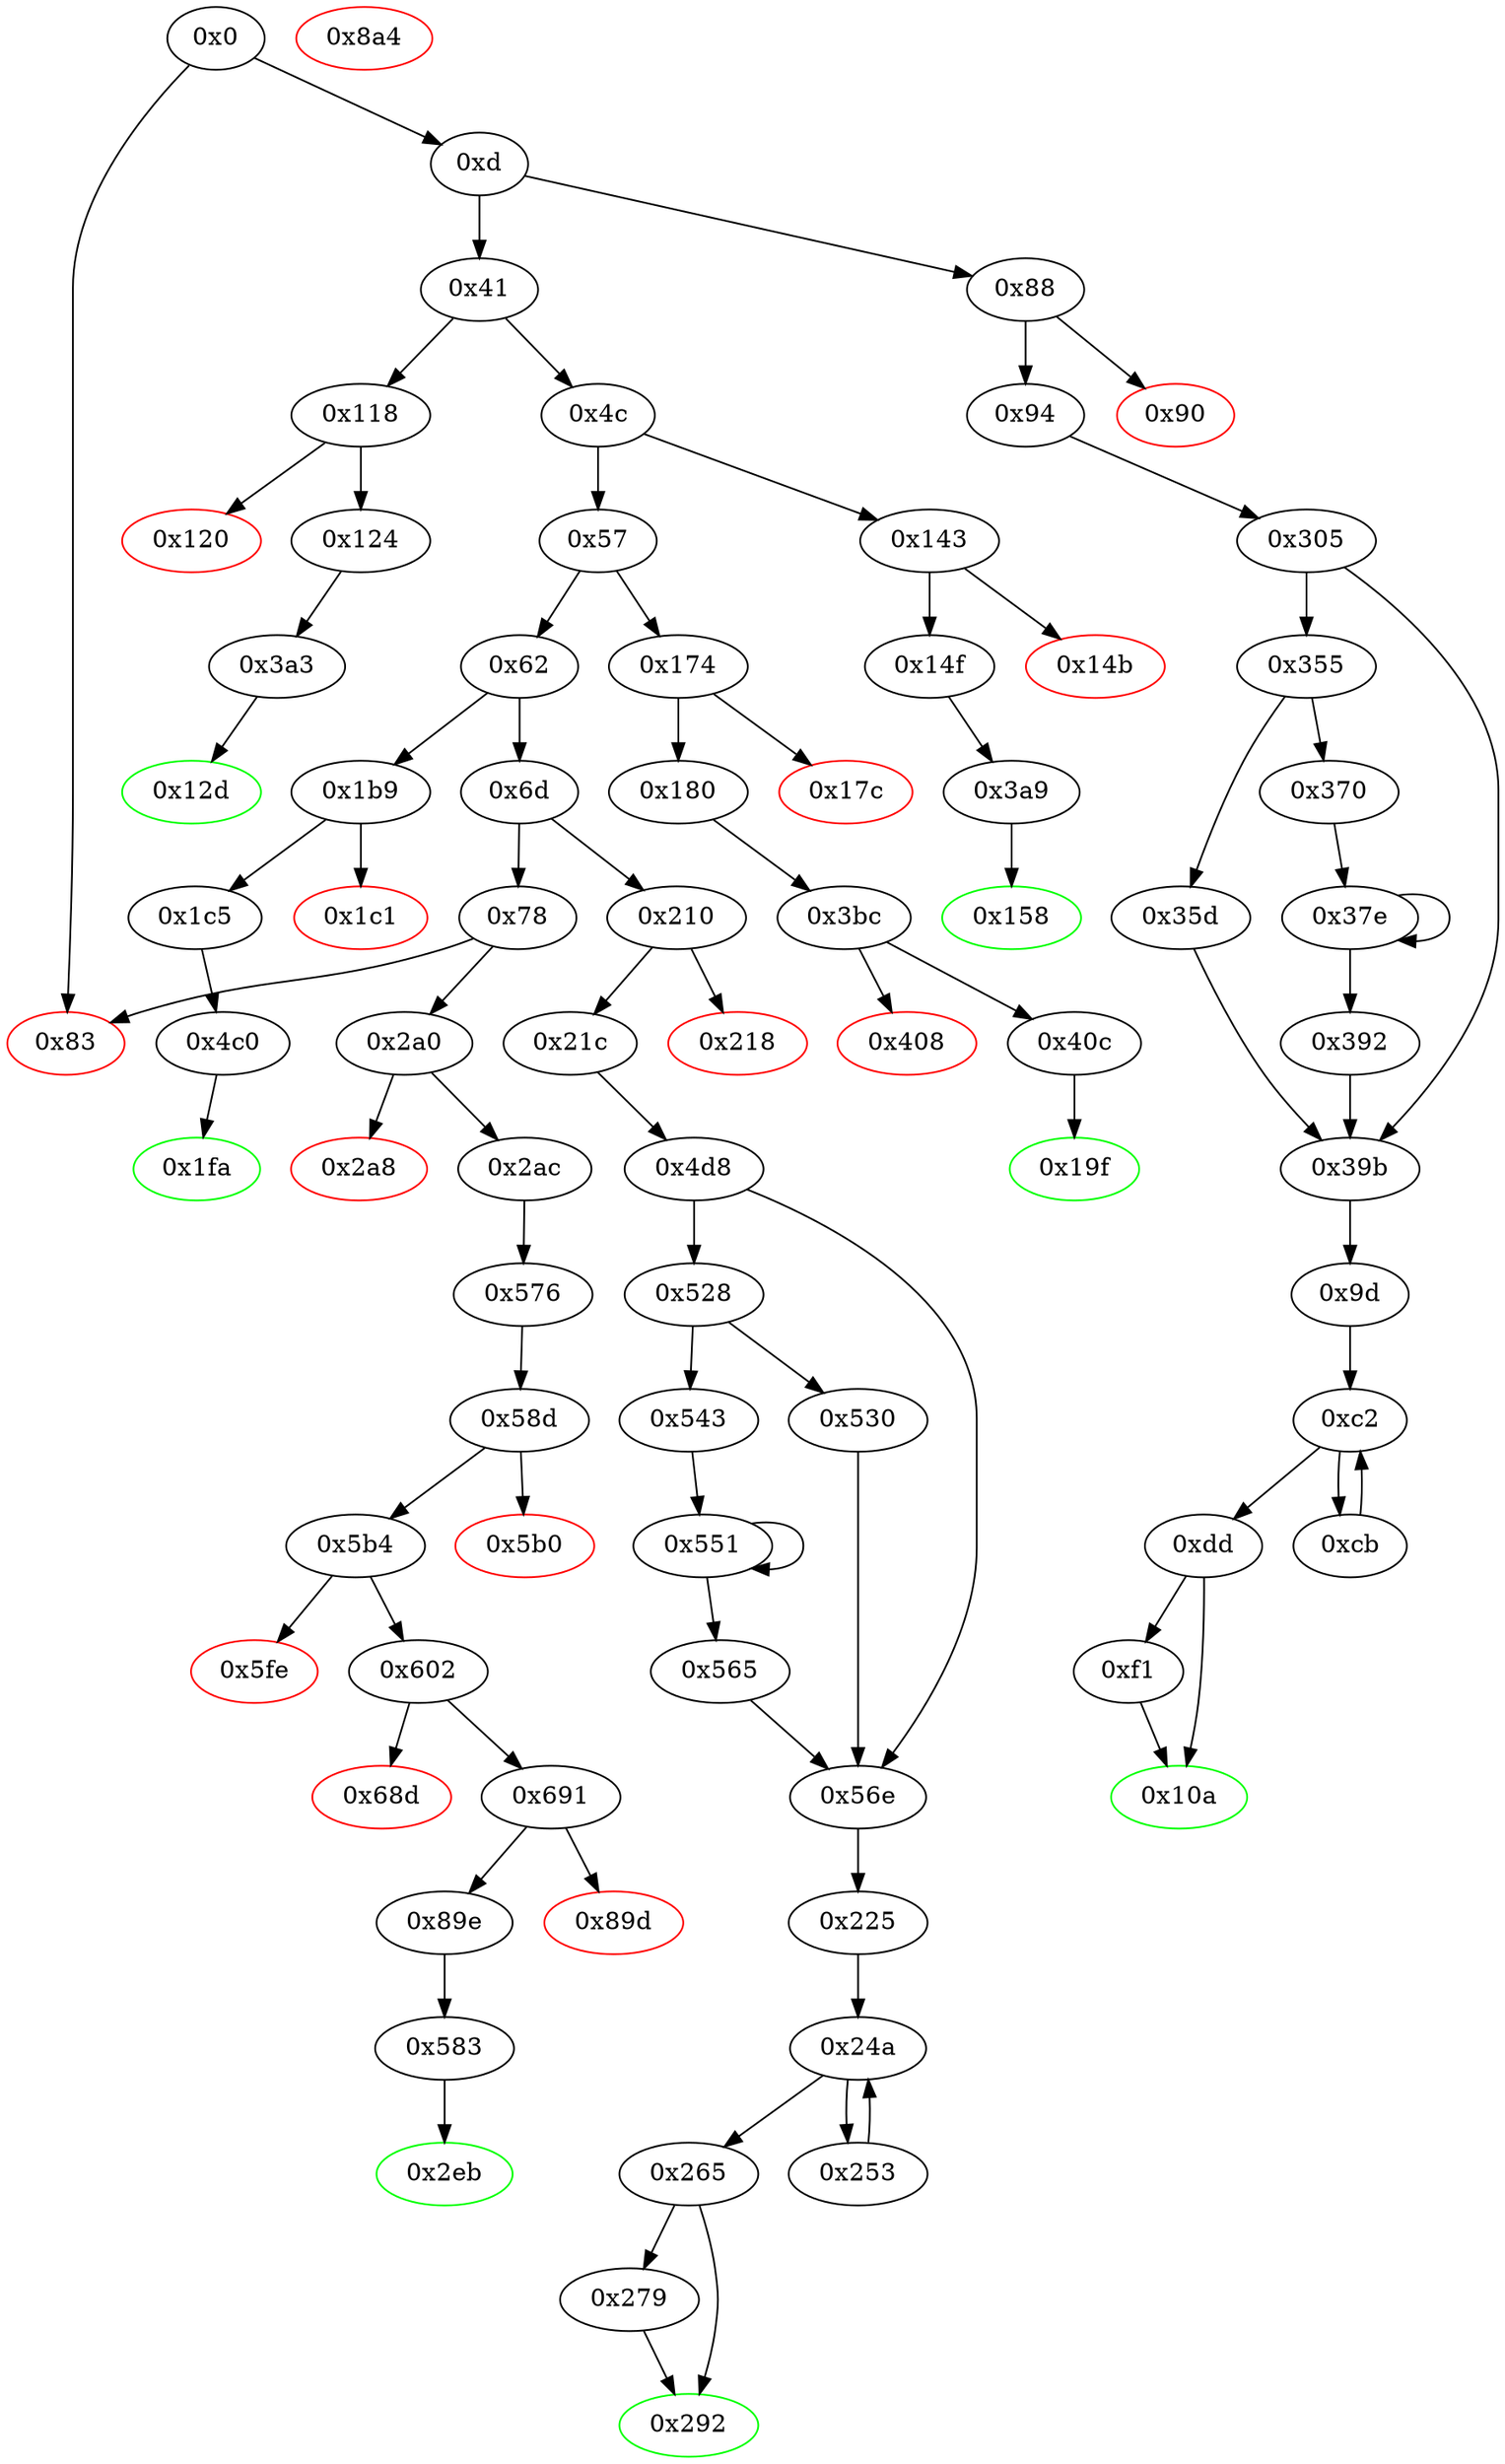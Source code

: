 digraph "" {
"0x1b9" [fillcolor=white, id="0x1b9", style=filled, tooltip="Block 0x1b9\n[0x1b9:0x1c0]\n---\nPredecessors: [0x62]\nSuccessors: [0x1c1, 0x1c5]\n---\n0x1b9 JUMPDEST\n0x1ba CALLVALUE\n0x1bb DUP1\n0x1bc ISZERO\n0x1bd PUSH2 0x1c5\n0x1c0 JUMPI\n---\n0x1b9: JUMPDEST \n0x1ba: V135 = CALLVALUE\n0x1bc: V136 = ISZERO V135\n0x1bd: V137 = 0x1c5\n0x1c0: JUMPI 0x1c5 V136\n---\nEntry stack: [V11]\nStack pops: 0\nStack additions: [V135]\nExit stack: [V11, V135]\n\nDef sites:\nV11: {0xd.0x35}\n"];
"0x2ac" [fillcolor=white, id="0x2ac", style=filled, tooltip="Block 0x2ac\n[0x2ac:0x2ea]\n---\nPredecessors: [0x2a0]\nSuccessors: [0x576]\n---\n0x2ac JUMPDEST\n0x2ad POP\n0x2ae PUSH2 0x2eb\n0x2b1 PUSH1 0x4\n0x2b3 DUP1\n0x2b4 CALLDATASIZE\n0x2b5 SUB\n0x2b6 DUP2\n0x2b7 ADD\n0x2b8 SWAP1\n0x2b9 DUP1\n0x2ba DUP1\n0x2bb CALLDATALOAD\n0x2bc PUSH20 0xffffffffffffffffffffffffffffffffffffffff\n0x2d1 AND\n0x2d2 SWAP1\n0x2d3 PUSH1 0x20\n0x2d5 ADD\n0x2d6 SWAP1\n0x2d7 SWAP3\n0x2d8 SWAP2\n0x2d9 SWAP1\n0x2da DUP1\n0x2db CALLDATALOAD\n0x2dc SWAP1\n0x2dd PUSH1 0x20\n0x2df ADD\n0x2e0 SWAP1\n0x2e1 SWAP3\n0x2e2 SWAP2\n0x2e3 SWAP1\n0x2e4 POP\n0x2e5 POP\n0x2e6 POP\n0x2e7 PUSH2 0x576\n0x2ea JUMP\n---\n0x2ac: JUMPDEST \n0x2ae: V208 = 0x2eb\n0x2b1: V209 = 0x4\n0x2b4: V210 = CALLDATASIZE\n0x2b5: V211 = SUB V210 0x4\n0x2b7: V212 = ADD 0x4 V211\n0x2bb: V213 = CALLDATALOAD 0x4\n0x2bc: V214 = 0xffffffffffffffffffffffffffffffffffffffff\n0x2d1: V215 = AND 0xffffffffffffffffffffffffffffffffffffffff V213\n0x2d3: V216 = 0x20\n0x2d5: V217 = ADD 0x20 0x4\n0x2db: V218 = CALLDATALOAD 0x24\n0x2dd: V219 = 0x20\n0x2df: V220 = ADD 0x20 0x24\n0x2e7: V221 = 0x576\n0x2ea: JUMP 0x576\n---\nEntry stack: [V11, V204]\nStack pops: 1\nStack additions: [0x2eb, V215, V218]\nExit stack: [V11, 0x2eb, V215, V218]\n\nDef sites:\nV11: {0xd.0x35}\nV204: {0x2a0.0x2a1}\n"];
"0x40c" [fillcolor=white, id="0x40c", style=filled, tooltip="Block 0x40c\n[0x40c:0x4bf]\n---\nPredecessors: [0x3bc]\nSuccessors: [0x19f]\n---\n0x40c JUMPDEST\n0x40d DUP2\n0x40e PUSH1 0x4\n0x410 PUSH1 0x0\n0x412 CALLER\n0x413 PUSH20 0xffffffffffffffffffffffffffffffffffffffff\n0x428 AND\n0x429 PUSH20 0xffffffffffffffffffffffffffffffffffffffff\n0x43e AND\n0x43f DUP2\n0x440 MSTORE\n0x441 PUSH1 0x20\n0x443 ADD\n0x444 SWAP1\n0x445 DUP2\n0x446 MSTORE\n0x447 PUSH1 0x20\n0x449 ADD\n0x44a PUSH1 0x0\n0x44c SHA3\n0x44d PUSH1 0x0\n0x44f DUP3\n0x450 DUP3\n0x451 SLOAD\n0x452 SUB\n0x453 SWAP3\n0x454 POP\n0x455 POP\n0x456 DUP2\n0x457 SWAP1\n0x458 SSTORE\n0x459 POP\n0x45a DUP2\n0x45b PUSH1 0x3\n0x45d PUSH1 0x0\n0x45f DUP3\n0x460 DUP3\n0x461 SLOAD\n0x462 SUB\n0x463 SWAP3\n0x464 POP\n0x465 POP\n0x466 DUP2\n0x467 SWAP1\n0x468 SSTORE\n0x469 POP\n0x46a CALLER\n0x46b PUSH20 0xffffffffffffffffffffffffffffffffffffffff\n0x480 AND\n0x481 PUSH32 0xcc16f5dbb4873280815c1ee09dbd06736cffcc184412cf7a71a0fdb75d397ca5\n0x4a2 DUP4\n0x4a3 PUSH1 0x40\n0x4a5 MLOAD\n0x4a6 DUP1\n0x4a7 DUP3\n0x4a8 DUP2\n0x4a9 MSTORE\n0x4aa PUSH1 0x20\n0x4ac ADD\n0x4ad SWAP2\n0x4ae POP\n0x4af POP\n0x4b0 PUSH1 0x40\n0x4b2 MLOAD\n0x4b3 DUP1\n0x4b4 SWAP2\n0x4b5 SUB\n0x4b6 SWAP1\n0x4b7 LOG2\n0x4b8 PUSH1 0x1\n0x4ba SWAP1\n0x4bb POP\n0x4bc SWAP2\n0x4bd SWAP1\n0x4be POP\n0x4bf JUMP\n---\n0x40c: JUMPDEST \n0x40e: V328 = 0x4\n0x410: V329 = 0x0\n0x412: V330 = CALLER\n0x413: V331 = 0xffffffffffffffffffffffffffffffffffffffff\n0x428: V332 = AND 0xffffffffffffffffffffffffffffffffffffffff V330\n0x429: V333 = 0xffffffffffffffffffffffffffffffffffffffff\n0x43e: V334 = AND 0xffffffffffffffffffffffffffffffffffffffff V332\n0x440: M[0x0] = V334\n0x441: V335 = 0x20\n0x443: V336 = ADD 0x20 0x0\n0x446: M[0x20] = 0x4\n0x447: V337 = 0x20\n0x449: V338 = ADD 0x20 0x20\n0x44a: V339 = 0x0\n0x44c: V340 = SHA3 0x0 0x40\n0x44d: V341 = 0x0\n0x451: V342 = S[V340]\n0x452: V343 = SUB V342 V120\n0x458: S[V340] = V343\n0x45b: V344 = 0x3\n0x45d: V345 = 0x0\n0x461: V346 = S[0x3]\n0x462: V347 = SUB V346 V120\n0x468: S[0x3] = V347\n0x46a: V348 = CALLER\n0x46b: V349 = 0xffffffffffffffffffffffffffffffffffffffff\n0x480: V350 = AND 0xffffffffffffffffffffffffffffffffffffffff V348\n0x481: V351 = 0xcc16f5dbb4873280815c1ee09dbd06736cffcc184412cf7a71a0fdb75d397ca5\n0x4a3: V352 = 0x40\n0x4a5: V353 = M[0x40]\n0x4a9: M[V353] = V120\n0x4aa: V354 = 0x20\n0x4ac: V355 = ADD 0x20 V353\n0x4b0: V356 = 0x40\n0x4b2: V357 = M[0x40]\n0x4b5: V358 = SUB V355 V357\n0x4b7: LOG V357 V358 0xcc16f5dbb4873280815c1ee09dbd06736cffcc184412cf7a71a0fdb75d397ca5 V350\n0x4b8: V359 = 0x1\n0x4bf: JUMP 0x19f\n---\nEntry stack: [V11, 0x19f, V120, 0x0]\nStack pops: 3\nStack additions: [0x1]\nExit stack: [V11, 0x1]\n\nDef sites:\nV11: {0xd.0x35}\n0x19f: {0x180.0x182}\nV120: {0x180.0x18f}\n0x0: {0x3bc.0x3bd}\n"];
"0x218" [color=red, fillcolor=white, id="0x218", style=filled, tooltip="Block 0x218\n[0x218:0x21b]\n---\nPredecessors: [0x210]\nSuccessors: []\n---\n0x218 PUSH1 0x0\n0x21a DUP1\n0x21b REVERT\n---\n0x218: V160 = 0x0\n0x21b: REVERT 0x0 0x0\n---\nEntry stack: [V11, V157]\nStack pops: 0\nStack additions: []\nExit stack: [V11, V157]\n\nDef sites:\nV11: {0xd.0x35}\nV157: {0x210.0x211}\n"];
"0x180" [fillcolor=white, id="0x180", style=filled, tooltip="Block 0x180\n[0x180:0x19e]\n---\nPredecessors: [0x174]\nSuccessors: [0x3bc]\n---\n0x180 JUMPDEST\n0x181 POP\n0x182 PUSH2 0x19f\n0x185 PUSH1 0x4\n0x187 DUP1\n0x188 CALLDATASIZE\n0x189 SUB\n0x18a DUP2\n0x18b ADD\n0x18c SWAP1\n0x18d DUP1\n0x18e DUP1\n0x18f CALLDATALOAD\n0x190 SWAP1\n0x191 PUSH1 0x20\n0x193 ADD\n0x194 SWAP1\n0x195 SWAP3\n0x196 SWAP2\n0x197 SWAP1\n0x198 POP\n0x199 POP\n0x19a POP\n0x19b PUSH2 0x3bc\n0x19e JUMP\n---\n0x180: JUMPDEST \n0x182: V115 = 0x19f\n0x185: V116 = 0x4\n0x188: V117 = CALLDATASIZE\n0x189: V118 = SUB V117 0x4\n0x18b: V119 = ADD 0x4 V118\n0x18f: V120 = CALLDATALOAD 0x4\n0x191: V121 = 0x20\n0x193: V122 = ADD 0x20 0x4\n0x19b: V123 = 0x3bc\n0x19e: JUMP 0x3bc\n---\nEntry stack: [V11, V111]\nStack pops: 1\nStack additions: [0x19f, V120]\nExit stack: [V11, 0x19f, V120]\n\nDef sites:\nV11: {0xd.0x35}\nV111: {0x174.0x175}\n"];
"0x2eb" [color=green, fillcolor=white, id="0x2eb", style=filled, tooltip="Block 0x2eb\n[0x2eb:0x304]\n---\nPredecessors: [0x583]\nSuccessors: []\n---\n0x2eb JUMPDEST\n0x2ec PUSH1 0x40\n0x2ee MLOAD\n0x2ef DUP1\n0x2f0 DUP3\n0x2f1 ISZERO\n0x2f2 ISZERO\n0x2f3 ISZERO\n0x2f4 ISZERO\n0x2f5 DUP2\n0x2f6 MSTORE\n0x2f7 PUSH1 0x20\n0x2f9 ADD\n0x2fa SWAP2\n0x2fb POP\n0x2fc POP\n0x2fd PUSH1 0x40\n0x2ff MLOAD\n0x300 DUP1\n0x301 SWAP2\n0x302 SUB\n0x303 SWAP1\n0x304 RETURN\n---\n0x2eb: JUMPDEST \n0x2ec: V222 = 0x40\n0x2ee: V223 = M[0x40]\n0x2f1: V224 = ISZERO 0x1\n0x2f2: V225 = ISZERO 0x0\n0x2f3: V226 = ISZERO 0x1\n0x2f4: V227 = ISZERO 0x0\n0x2f6: M[V223] = 0x1\n0x2f7: V228 = 0x20\n0x2f9: V229 = ADD 0x20 V223\n0x2fd: V230 = 0x40\n0x2ff: V231 = M[0x40]\n0x302: V232 = SUB V229 V231\n0x304: RETURN V231 V232\n---\nEntry stack: [V11, 0x1]\nStack pops: 1\nStack additions: []\nExit stack: [V11]\n\nDef sites:\nV11: {0xd.0x35}\n0x1: {0x583.0x584}\n"];
"0x1c5" [fillcolor=white, id="0x1c5", style=filled, tooltip="Block 0x1c5\n[0x1c5:0x1f9]\n---\nPredecessors: [0x1b9]\nSuccessors: [0x4c0]\n---\n0x1c5 JUMPDEST\n0x1c6 POP\n0x1c7 PUSH2 0x1fa\n0x1ca PUSH1 0x4\n0x1cc DUP1\n0x1cd CALLDATASIZE\n0x1ce SUB\n0x1cf DUP2\n0x1d0 ADD\n0x1d1 SWAP1\n0x1d2 DUP1\n0x1d3 DUP1\n0x1d4 CALLDATALOAD\n0x1d5 PUSH20 0xffffffffffffffffffffffffffffffffffffffff\n0x1ea AND\n0x1eb SWAP1\n0x1ec PUSH1 0x20\n0x1ee ADD\n0x1ef SWAP1\n0x1f0 SWAP3\n0x1f1 SWAP2\n0x1f2 SWAP1\n0x1f3 POP\n0x1f4 POP\n0x1f5 POP\n0x1f6 PUSH2 0x4c0\n0x1f9 JUMP\n---\n0x1c5: JUMPDEST \n0x1c7: V139 = 0x1fa\n0x1ca: V140 = 0x4\n0x1cd: V141 = CALLDATASIZE\n0x1ce: V142 = SUB V141 0x4\n0x1d0: V143 = ADD 0x4 V142\n0x1d4: V144 = CALLDATALOAD 0x4\n0x1d5: V145 = 0xffffffffffffffffffffffffffffffffffffffff\n0x1ea: V146 = AND 0xffffffffffffffffffffffffffffffffffffffff V144\n0x1ec: V147 = 0x20\n0x1ee: V148 = ADD 0x20 0x4\n0x1f6: V149 = 0x4c0\n0x1f9: JUMP 0x4c0\n---\nEntry stack: [V11, V135]\nStack pops: 1\nStack additions: [0x1fa, V146]\nExit stack: [V11, 0x1fa, V146]\n\nDef sites:\nV11: {0xd.0x35}\nV135: {0x1b9.0x1ba}\n"];
"0x5b0" [color=red, fillcolor=white, id="0x5b0", style=filled, tooltip="Block 0x5b0\n[0x5b0:0x5b3]\n---\nPredecessors: [0x58d]\nSuccessors: []\n---\n0x5b0 PUSH1 0x0\n0x5b2 DUP1\n0x5b3 REVERT\n---\n0x5b0: V445 = 0x0\n0x5b3: REVERT 0x0 0x0\n---\nEntry stack: [V11, 0x2eb, V215, V218, 0x0, 0x583, V434, V215, V218, 0x0]\nStack pops: 0\nStack additions: []\nExit stack: [V11, 0x2eb, V215, V218, 0x0, 0x583, V434, V215, V218, 0x0]\n\nDef sites:\nV11: {0xd.0x35}\n0x2eb: {0x2ac.0x2ae}\nV215: {0x2ac.0x2d1}\nV218: {0x2ac.0x2db}\n0x0: {0x576.0x577}\n0x583: {0x576.0x579}\nV434: {0x576.0x57c}\nV215: {0x2ac.0x2d1}\nV218: {0x2ac.0x2db}\n0x0: {0x58d.0x58e}\n"];
"0x225" [fillcolor=white, id="0x225", style=filled, tooltip="Block 0x225\n[0x225:0x249]\n---\nPredecessors: [0x56e]\nSuccessors: [0x24a]\n---\n0x225 JUMPDEST\n0x226 PUSH1 0x40\n0x228 MLOAD\n0x229 DUP1\n0x22a DUP1\n0x22b PUSH1 0x20\n0x22d ADD\n0x22e DUP3\n0x22f DUP2\n0x230 SUB\n0x231 DUP3\n0x232 MSTORE\n0x233 DUP4\n0x234 DUP2\n0x235 DUP2\n0x236 MLOAD\n0x237 DUP2\n0x238 MSTORE\n0x239 PUSH1 0x20\n0x23b ADD\n0x23c SWAP2\n0x23d POP\n0x23e DUP1\n0x23f MLOAD\n0x240 SWAP1\n0x241 PUSH1 0x20\n0x243 ADD\n0x244 SWAP1\n0x245 DUP1\n0x246 DUP4\n0x247 DUP4\n0x248 PUSH1 0x0\n---\n0x225: JUMPDEST \n0x226: V163 = 0x40\n0x228: V164 = M[0x40]\n0x22b: V165 = 0x20\n0x22d: V166 = ADD 0x20 V164\n0x230: V167 = SUB V166 V164\n0x232: M[V164] = V167\n0x236: V168 = M[V388]\n0x238: M[V166] = V168\n0x239: V169 = 0x20\n0x23b: V170 = ADD 0x20 V166\n0x23f: V171 = M[V388]\n0x241: V172 = 0x20\n0x243: V173 = ADD 0x20 V388\n0x248: V174 = 0x0\n---\nEntry stack: [V11, 0x225, V388]\nStack pops: 1\nStack additions: [S0, V164, V164, V170, V173, V171, V171, V170, V173, 0x0]\nExit stack: [V11, 0x225, V388, V164, V164, V170, V173, V171, V171, V170, V173, 0x0]\n\nDef sites:\nV11: {0xd.0x35}\n0x225: {0x21c.0x21e}\nV388: {0x4d8.0x4fd}\n"];
"0x4d8" [fillcolor=white, id="0x4d8", style=filled, tooltip="Block 0x4d8\n[0x4d8:0x527]\n---\nPredecessors: [0x21c]\nSuccessors: [0x528, 0x56e]\n---\n0x4d8 JUMPDEST\n0x4d9 PUSH1 0x1\n0x4db DUP1\n0x4dc SLOAD\n0x4dd PUSH1 0x1\n0x4df DUP2\n0x4e0 PUSH1 0x1\n0x4e2 AND\n0x4e3 ISZERO\n0x4e4 PUSH2 0x100\n0x4e7 MUL\n0x4e8 SUB\n0x4e9 AND\n0x4ea PUSH1 0x2\n0x4ec SWAP1\n0x4ed DIV\n0x4ee DUP1\n0x4ef PUSH1 0x1f\n0x4f1 ADD\n0x4f2 PUSH1 0x20\n0x4f4 DUP1\n0x4f5 SWAP2\n0x4f6 DIV\n0x4f7 MUL\n0x4f8 PUSH1 0x20\n0x4fa ADD\n0x4fb PUSH1 0x40\n0x4fd MLOAD\n0x4fe SWAP1\n0x4ff DUP2\n0x500 ADD\n0x501 PUSH1 0x40\n0x503 MSTORE\n0x504 DUP1\n0x505 SWAP3\n0x506 SWAP2\n0x507 SWAP1\n0x508 DUP2\n0x509 DUP2\n0x50a MSTORE\n0x50b PUSH1 0x20\n0x50d ADD\n0x50e DUP3\n0x50f DUP1\n0x510 SLOAD\n0x511 PUSH1 0x1\n0x513 DUP2\n0x514 PUSH1 0x1\n0x516 AND\n0x517 ISZERO\n0x518 PUSH2 0x100\n0x51b MUL\n0x51c SUB\n0x51d AND\n0x51e PUSH1 0x2\n0x520 SWAP1\n0x521 DIV\n0x522 DUP1\n0x523 ISZERO\n0x524 PUSH2 0x56e\n0x527 JUMPI\n---\n0x4d8: JUMPDEST \n0x4d9: V368 = 0x1\n0x4dc: V369 = S[0x1]\n0x4dd: V370 = 0x1\n0x4e0: V371 = 0x1\n0x4e2: V372 = AND 0x1 V369\n0x4e3: V373 = ISZERO V372\n0x4e4: V374 = 0x100\n0x4e7: V375 = MUL 0x100 V373\n0x4e8: V376 = SUB V375 0x1\n0x4e9: V377 = AND V376 V369\n0x4ea: V378 = 0x2\n0x4ed: V379 = DIV V377 0x2\n0x4ef: V380 = 0x1f\n0x4f1: V381 = ADD 0x1f V379\n0x4f2: V382 = 0x20\n0x4f6: V383 = DIV V381 0x20\n0x4f7: V384 = MUL V383 0x20\n0x4f8: V385 = 0x20\n0x4fa: V386 = ADD 0x20 V384\n0x4fb: V387 = 0x40\n0x4fd: V388 = M[0x40]\n0x500: V389 = ADD V388 V386\n0x501: V390 = 0x40\n0x503: M[0x40] = V389\n0x50a: M[V388] = V379\n0x50b: V391 = 0x20\n0x50d: V392 = ADD 0x20 V388\n0x510: V393 = S[0x1]\n0x511: V394 = 0x1\n0x514: V395 = 0x1\n0x516: V396 = AND 0x1 V393\n0x517: V397 = ISZERO V396\n0x518: V398 = 0x100\n0x51b: V399 = MUL 0x100 V397\n0x51c: V400 = SUB V399 0x1\n0x51d: V401 = AND V400 V393\n0x51e: V402 = 0x2\n0x521: V403 = DIV V401 0x2\n0x523: V404 = ISZERO V403\n0x524: V405 = 0x56e\n0x527: JUMPI 0x56e V404\n---\nEntry stack: [V11, 0x225]\nStack pops: 0\nStack additions: [V388, 0x1, V379, V392, 0x1, V403]\nExit stack: [V11, 0x225, V388, 0x1, V379, V392, 0x1, V403]\n\nDef sites:\nV11: {0xd.0x35}\n0x225: {0x21c.0x21e}\n"];
"0x3a9" [fillcolor=white, id="0x3a9", style=filled, tooltip="Block 0x3a9\n[0x3a9:0x3bb]\n---\nPredecessors: [0x14f]\nSuccessors: [0x158]\n---\n0x3a9 JUMPDEST\n0x3aa PUSH1 0x2\n0x3ac PUSH1 0x0\n0x3ae SWAP1\n0x3af SLOAD\n0x3b0 SWAP1\n0x3b1 PUSH2 0x100\n0x3b4 EXP\n0x3b5 SWAP1\n0x3b6 DIV\n0x3b7 PUSH1 0xff\n0x3b9 AND\n0x3ba DUP2\n0x3bb JUMP\n---\n0x3a9: JUMPDEST \n0x3aa: V299 = 0x2\n0x3ac: V300 = 0x0\n0x3af: V301 = S[0x2]\n0x3b1: V302 = 0x100\n0x3b4: V303 = EXP 0x100 0x0\n0x3b6: V304 = DIV V301 0x1\n0x3b7: V305 = 0xff\n0x3b9: V306 = AND 0xff V304\n0x3bb: JUMP 0x158\n---\nEntry stack: [V11, 0x158]\nStack pops: 1\nStack additions: [S0, V306]\nExit stack: [V11, 0x158, V306]\n\nDef sites:\nV11: {0xd.0x35}\n0x158: {0x14f.0x151}\n"];
"0x3bc" [fillcolor=white, id="0x3bc", style=filled, tooltip="Block 0x3bc\n[0x3bc:0x407]\n---\nPredecessors: [0x180]\nSuccessors: [0x408, 0x40c]\n---\n0x3bc JUMPDEST\n0x3bd PUSH1 0x0\n0x3bf DUP2\n0x3c0 PUSH1 0x4\n0x3c2 PUSH1 0x0\n0x3c4 CALLER\n0x3c5 PUSH20 0xffffffffffffffffffffffffffffffffffffffff\n0x3da AND\n0x3db PUSH20 0xffffffffffffffffffffffffffffffffffffffff\n0x3f0 AND\n0x3f1 DUP2\n0x3f2 MSTORE\n0x3f3 PUSH1 0x20\n0x3f5 ADD\n0x3f6 SWAP1\n0x3f7 DUP2\n0x3f8 MSTORE\n0x3f9 PUSH1 0x20\n0x3fb ADD\n0x3fc PUSH1 0x0\n0x3fe SHA3\n0x3ff SLOAD\n0x400 LT\n0x401 ISZERO\n0x402 ISZERO\n0x403 ISZERO\n0x404 PUSH2 0x40c\n0x407 JUMPI\n---\n0x3bc: JUMPDEST \n0x3bd: V307 = 0x0\n0x3c0: V308 = 0x4\n0x3c2: V309 = 0x0\n0x3c4: V310 = CALLER\n0x3c5: V311 = 0xffffffffffffffffffffffffffffffffffffffff\n0x3da: V312 = AND 0xffffffffffffffffffffffffffffffffffffffff V310\n0x3db: V313 = 0xffffffffffffffffffffffffffffffffffffffff\n0x3f0: V314 = AND 0xffffffffffffffffffffffffffffffffffffffff V312\n0x3f2: M[0x0] = V314\n0x3f3: V315 = 0x20\n0x3f5: V316 = ADD 0x20 0x0\n0x3f8: M[0x20] = 0x4\n0x3f9: V317 = 0x20\n0x3fb: V318 = ADD 0x20 0x20\n0x3fc: V319 = 0x0\n0x3fe: V320 = SHA3 0x0 0x40\n0x3ff: V321 = S[V320]\n0x400: V322 = LT V321 V120\n0x401: V323 = ISZERO V322\n0x402: V324 = ISZERO V323\n0x403: V325 = ISZERO V324\n0x404: V326 = 0x40c\n0x407: JUMPI 0x40c V325\n---\nEntry stack: [V11, 0x19f, V120]\nStack pops: 1\nStack additions: [S0, 0x0]\nExit stack: [V11, 0x19f, V120, 0x0]\n\nDef sites:\nV11: {0xd.0x35}\n0x19f: {0x180.0x182}\nV120: {0x180.0x18f}\n"];
"0xf1" [fillcolor=white, id="0xf1", style=filled, tooltip="Block 0xf1\n[0xf1:0x109]\n---\nPredecessors: [0xdd]\nSuccessors: [0x10a]\n---\n0xf1 DUP1\n0xf2 DUP3\n0xf3 SUB\n0xf4 DUP1\n0xf5 MLOAD\n0xf6 PUSH1 0x1\n0xf8 DUP4\n0xf9 PUSH1 0x20\n0xfb SUB\n0xfc PUSH2 0x100\n0xff EXP\n0x100 SUB\n0x101 NOT\n0x102 AND\n0x103 DUP2\n0x104 MSTORE\n0x105 PUSH1 0x20\n0x107 ADD\n0x108 SWAP2\n0x109 POP\n---\n0xf3: V66 = SUB V61 V63\n0xf5: V67 = M[V66]\n0xf6: V68 = 0x1\n0xf9: V69 = 0x20\n0xfb: V70 = SUB 0x20 V63\n0xfc: V71 = 0x100\n0xff: V72 = EXP 0x100 V70\n0x100: V73 = SUB V72 0x1\n0x101: V74 = NOT V73\n0x102: V75 = AND V74 V67\n0x104: M[V66] = V75\n0x105: V76 = 0x20\n0x107: V77 = ADD 0x20 V66\n---\nEntry stack: [V11, 0x9d, V253, V41, V41, V61, V63]\nStack pops: 2\nStack additions: [V77, S0]\nExit stack: [V11, 0x9d, V253, V41, V41, V77, V63]\n\nDef sites:\nV11: {0xd.0x35}\n0x9d: {0x94.0x96}\nV253: {0x305.0x32a}\nV41: {0x9d.0xa0}\nV41: {0x9d.0xa0}\nV61: {0xdd.0xe6}\nV63: {0xdd.0xea}\n"];
"0x543" [fillcolor=white, id="0x543", style=filled, tooltip="Block 0x543\n[0x543:0x550]\n---\nPredecessors: [0x528]\nSuccessors: [0x551]\n---\n0x543 JUMPDEST\n0x544 DUP3\n0x545 ADD\n0x546 SWAP2\n0x547 SWAP1\n0x548 PUSH1 0x0\n0x54a MSTORE\n0x54b PUSH1 0x20\n0x54d PUSH1 0x0\n0x54f SHA3\n0x550 SWAP1\n---\n0x543: JUMPDEST \n0x545: V416 = ADD V392 V403\n0x548: V417 = 0x0\n0x54a: M[0x0] = 0x1\n0x54b: V418 = 0x20\n0x54d: V419 = 0x0\n0x54f: V420 = SHA3 0x0 0x20\n---\nEntry stack: [V11, 0x225, V388, 0x1, V379, V392, 0x1, V403]\nStack pops: 3\nStack additions: [V416, V420, S2]\nExit stack: [V11, 0x225, V388, 0x1, V379, V416, V420, V392]\n\nDef sites:\nV11: {0xd.0x35}\n0x225: {0x21c.0x21e}\nV388: {0x4d8.0x4fd}\n0x1: {0x4d8.0x4d9}\nV379: {0x4d8.0x4ed}\nV392: {0x4d8.0x50d}\n0x1: {0x4d8.0x4d9}\nV403: {0x4d8.0x521}\n"];
"0x58d" [fillcolor=white, id="0x58d", style=filled, tooltip="Block 0x58d\n[0x58d:0x5af]\n---\nPredecessors: [0x576]\nSuccessors: [0x5b0, 0x5b4]\n---\n0x58d JUMPDEST\n0x58e PUSH1 0x0\n0x590 DUP1\n0x591 DUP4\n0x592 PUSH20 0xffffffffffffffffffffffffffffffffffffffff\n0x5a7 AND\n0x5a8 EQ\n0x5a9 ISZERO\n0x5aa ISZERO\n0x5ab ISZERO\n0x5ac PUSH2 0x5b4\n0x5af JUMPI\n---\n0x58d: JUMPDEST \n0x58e: V437 = 0x0\n0x592: V438 = 0xffffffffffffffffffffffffffffffffffffffff\n0x5a7: V439 = AND 0xffffffffffffffffffffffffffffffffffffffff V215\n0x5a8: V440 = EQ V439 0x0\n0x5a9: V441 = ISZERO V440\n0x5aa: V442 = ISZERO V441\n0x5ab: V443 = ISZERO V442\n0x5ac: V444 = 0x5b4\n0x5af: JUMPI 0x5b4 V443\n---\nEntry stack: [V11, 0x2eb, V215, V218, 0x0, 0x583, V434, V215, V218]\nStack pops: 2\nStack additions: [S1, S0, 0x0]\nExit stack: [V11, 0x2eb, V215, V218, 0x0, 0x583, V434, V215, V218, 0x0]\n\nDef sites:\nV11: {0xd.0x35}\n0x2eb: {0x2ac.0x2ae}\nV215: {0x2ac.0x2d1}\nV218: {0x2ac.0x2db}\n0x0: {0x576.0x577}\n0x583: {0x576.0x579}\nV434: {0x576.0x57c}\nV215: {0x2ac.0x2d1}\nV218: {0x2ac.0x2db}\n"];
"0x4c0" [fillcolor=white, id="0x4c0", style=filled, tooltip="Block 0x4c0\n[0x4c0:0x4d7]\n---\nPredecessors: [0x1c5]\nSuccessors: [0x1fa]\n---\n0x4c0 JUMPDEST\n0x4c1 PUSH1 0x4\n0x4c3 PUSH1 0x20\n0x4c5 MSTORE\n0x4c6 DUP1\n0x4c7 PUSH1 0x0\n0x4c9 MSTORE\n0x4ca PUSH1 0x40\n0x4cc PUSH1 0x0\n0x4ce SHA3\n0x4cf PUSH1 0x0\n0x4d1 SWAP2\n0x4d2 POP\n0x4d3 SWAP1\n0x4d4 POP\n0x4d5 SLOAD\n0x4d6 DUP2\n0x4d7 JUMP\n---\n0x4c0: JUMPDEST \n0x4c1: V360 = 0x4\n0x4c3: V361 = 0x20\n0x4c5: M[0x20] = 0x4\n0x4c7: V362 = 0x0\n0x4c9: M[0x0] = V146\n0x4ca: V363 = 0x40\n0x4cc: V364 = 0x0\n0x4ce: V365 = SHA3 0x0 0x40\n0x4cf: V366 = 0x0\n0x4d5: V367 = S[V365]\n0x4d7: JUMP 0x1fa\n---\nEntry stack: [V11, 0x1fa, V146]\nStack pops: 2\nStack additions: [S1, V367]\nExit stack: [V11, 0x1fa, V367]\n\nDef sites:\nV11: {0xd.0x35}\n0x1fa: {0x1c5.0x1c7}\nV146: {0x1c5.0x1ea}\n"];
"0x8a4" [color=red, fillcolor=white, id="0x8a4", style=filled, tooltip="Block 0x8a4\n[0x8a4:0x8cf]\n---\nPredecessors: []\nSuccessors: []\n---\n0x8a4 STOP\n0x8a5 LOG1\n0x8a6 PUSH6 0x627a7a723058\n0x8ad SHA3\n0x8ae PUSH22 0x7b4d7c62eca29033f29a091faf5644c8680981d9af9e\n0x8c5 MISSING 0x22\n0x8c6 PUSH7 0xff1b29f0e685c4\n0x8ce STOP\n0x8cf MISSING 0x29\n---\n0x8a4: STOP \n0x8a5: LOG S0 S1 S2\n0x8a6: V598 = 0x627a7a723058\n0x8ad: V599 = SHA3 0x627a7a723058 S3\n0x8ae: V600 = 0x7b4d7c62eca29033f29a091faf5644c8680981d9af9e\n0x8c5: MISSING 0x22\n0x8c6: V601 = 0xff1b29f0e685c4\n0x8ce: STOP \n0x8cf: MISSING 0x29\n---\nEntry stack: []\nStack pops: 0\nStack additions: [0x7b4d7c62eca29033f29a091faf5644c8680981d9af9e, V599, 0xff1b29f0e685c4]\nExit stack: []\n\nDef sites:\n"];
"0x89d" [color=red, fillcolor=white, id="0x89d", style=filled, tooltip="Block 0x89d\n[0x89d:0x89d]\n---\nPredecessors: [0x691]\nSuccessors: []\n---\n0x89d INVALID\n---\n0x89d: INVALID \n---\nEntry stack: [V11, 0x2eb, V215, V218, 0x0, 0x583, V434, V215, V218, V524]\nStack pops: 0\nStack additions: []\nExit stack: [V11, 0x2eb, V215, V218, 0x0, 0x583, V434, V215, V218, V524]\n\nDef sites:\nV11: {0xd.0x35}\n0x2eb: {0x2ac.0x2ae}\nV215: {0x2ac.0x2d1}\nV218: {0x2ac.0x2db}\n0x0: {0x576.0x577}\n0x583: {0x576.0x579}\nV434: {0x576.0x57c}\nV215: {0x2ac.0x2d1}\nV218: {0x2ac.0x2db}\nV524: {0x691.0x712}\n"];
"0x89e" [fillcolor=white, id="0x89e", style=filled, tooltip="Block 0x89e\n[0x89e:0x8a3]\n---\nPredecessors: [0x691]\nSuccessors: [0x583]\n---\n0x89e JUMPDEST\n0x89f POP\n0x8a0 POP\n0x8a1 POP\n0x8a2 POP\n0x8a3 JUMP\n---\n0x89e: JUMPDEST \n0x8a3: JUMP 0x583\n---\nEntry stack: [V11, 0x2eb, V215, V218, 0x0, 0x583, V434, V215, V218, V524]\nStack pops: 5\nStack additions: []\nExit stack: [V11, 0x2eb, V215, V218, 0x0]\n\nDef sites:\nV11: {0xd.0x35}\n0x2eb: {0x2ac.0x2ae}\nV215: {0x2ac.0x2d1}\nV218: {0x2ac.0x2db}\n0x0: {0x576.0x577}\n0x583: {0x576.0x579}\nV434: {0x576.0x57c}\nV215: {0x2ac.0x2d1}\nV218: {0x2ac.0x2db}\nV524: {0x691.0x712}\n"];
"0x78" [fillcolor=white, id="0x78", style=filled, tooltip="Block 0x78\n[0x78:0x82]\n---\nPredecessors: [0x6d]\nSuccessors: [0x83, 0x2a0]\n---\n0x78 DUP1\n0x79 PUSH4 0xa9059cbb\n0x7e EQ\n0x7f PUSH2 0x2a0\n0x82 JUMPI\n---\n0x79: V30 = 0xa9059cbb\n0x7e: V31 = EQ 0xa9059cbb V11\n0x7f: V32 = 0x2a0\n0x82: JUMPI 0x2a0 V31\n---\nEntry stack: [V11]\nStack pops: 1\nStack additions: [S0]\nExit stack: [V11]\n\nDef sites:\nV11: {0xd.0x35}\n"];
"0x124" [fillcolor=white, id="0x124", style=filled, tooltip="Block 0x124\n[0x124:0x12c]\n---\nPredecessors: [0x118]\nSuccessors: [0x3a3]\n---\n0x124 JUMPDEST\n0x125 POP\n0x126 PUSH2 0x12d\n0x129 PUSH2 0x3a3\n0x12c JUMP\n---\n0x124: JUMPDEST \n0x126: V85 = 0x12d\n0x129: V86 = 0x3a3\n0x12c: JUMP 0x3a3\n---\nEntry stack: [V11, V81]\nStack pops: 1\nStack additions: [0x12d]\nExit stack: [V11, 0x12d]\n\nDef sites:\nV11: {0xd.0x35}\nV81: {0x118.0x119}\n"];
"0x17c" [color=red, fillcolor=white, id="0x17c", style=filled, tooltip="Block 0x17c\n[0x17c:0x17f]\n---\nPredecessors: [0x174]\nSuccessors: []\n---\n0x17c PUSH1 0x0\n0x17e DUP1\n0x17f REVERT\n---\n0x17c: V114 = 0x0\n0x17f: REVERT 0x0 0x0\n---\nEntry stack: [V11, V111]\nStack pops: 0\nStack additions: []\nExit stack: [V11, V111]\n\nDef sites:\nV11: {0xd.0x35}\nV111: {0x174.0x175}\n"];
"0x528" [fillcolor=white, id="0x528", style=filled, tooltip="Block 0x528\n[0x528:0x52f]\n---\nPredecessors: [0x4d8]\nSuccessors: [0x530, 0x543]\n---\n0x528 DUP1\n0x529 PUSH1 0x1f\n0x52b LT\n0x52c PUSH2 0x543\n0x52f JUMPI\n---\n0x529: V406 = 0x1f\n0x52b: V407 = LT 0x1f V403\n0x52c: V408 = 0x543\n0x52f: JUMPI 0x543 V407\n---\nEntry stack: [V11, 0x225, V388, 0x1, V379, V392, 0x1, V403]\nStack pops: 1\nStack additions: [S0]\nExit stack: [V11, 0x225, V388, 0x1, V379, V392, 0x1, V403]\n\nDef sites:\nV11: {0xd.0x35}\n0x225: {0x21c.0x21e}\nV388: {0x4d8.0x4fd}\n0x1: {0x4d8.0x4d9}\nV379: {0x4d8.0x4ed}\nV392: {0x4d8.0x50d}\n0x1: {0x4d8.0x4d9}\nV403: {0x4d8.0x521}\n"];
"0x2a0" [fillcolor=white, id="0x2a0", style=filled, tooltip="Block 0x2a0\n[0x2a0:0x2a7]\n---\nPredecessors: [0x78]\nSuccessors: [0x2a8, 0x2ac]\n---\n0x2a0 JUMPDEST\n0x2a1 CALLVALUE\n0x2a2 DUP1\n0x2a3 ISZERO\n0x2a4 PUSH2 0x2ac\n0x2a7 JUMPI\n---\n0x2a0: JUMPDEST \n0x2a1: V204 = CALLVALUE\n0x2a3: V205 = ISZERO V204\n0x2a4: V206 = 0x2ac\n0x2a7: JUMPI 0x2ac V205\n---\nEntry stack: [V11]\nStack pops: 0\nStack additions: [V204]\nExit stack: [V11, V204]\n\nDef sites:\nV11: {0xd.0x35}\n"];
"0x10a" [color=green, fillcolor=white, id="0x10a", style=filled, tooltip="Block 0x10a\n[0x10a:0x117]\n---\nPredecessors: [0xdd, 0xf1]\nSuccessors: []\n---\n0x10a JUMPDEST\n0x10b POP\n0x10c SWAP3\n0x10d POP\n0x10e POP\n0x10f POP\n0x110 PUSH1 0x40\n0x112 MLOAD\n0x113 DUP1\n0x114 SWAP2\n0x115 SUB\n0x116 SWAP1\n0x117 RETURN\n---\n0x10a: JUMPDEST \n0x110: V78 = 0x40\n0x112: V79 = M[0x40]\n0x115: V80 = SUB S1 V79\n0x117: RETURN V79 V80\n---\nEntry stack: [V11, 0x9d, V253, V41, V41, S1, V63]\nStack pops: 5\nStack additions: []\nExit stack: [V11, 0x9d]\n\nDef sites:\nV11: {0xd.0x35}\n0x9d: {0x94.0x96}\nV253: {0x305.0x32a}\nV41: {0x9d.0xa0}\nV41: {0x9d.0xa0}\nS1: {0xf1.0x107, 0xdd.0xe6}\nV63: {0xdd.0xea}\n"];
"0x392" [fillcolor=white, id="0x392", style=filled, tooltip="Block 0x392\n[0x392:0x39a]\n---\nPredecessors: [0x37e]\nSuccessors: [0x39b]\n---\n0x392 DUP3\n0x393 SWAP1\n0x394 SUB\n0x395 PUSH1 0x1f\n0x397 AND\n0x398 DUP3\n0x399 ADD\n0x39a SWAP2\n---\n0x394: V293 = SUB V290 V281\n0x395: V294 = 0x1f\n0x397: V295 = AND 0x1f V293\n0x399: V296 = ADD V281 V295\n---\nEntry stack: [V11, 0x9d, V253, 0x0, V244, V281, V288, V290]\nStack pops: 3\nStack additions: [V296, S1, S2]\nExit stack: [V11, 0x9d, V253, 0x0, V244, V296, V288, V281]\n\nDef sites:\nV11: {0xd.0x35}\n0x9d: {0x94.0x96}\nV253: {0x305.0x32a}\n0x0: {0x305.0x306}\nV244: {0x305.0x31a}\nV281: {0x370.0x372}\nV288: {0x37e.0x386}\nV290: {0x37e.0x38a}\n"];
"0x19f" [color=green, fillcolor=white, id="0x19f", style=filled, tooltip="Block 0x19f\n[0x19f:0x1b8]\n---\nPredecessors: [0x40c]\nSuccessors: []\n---\n0x19f JUMPDEST\n0x1a0 PUSH1 0x40\n0x1a2 MLOAD\n0x1a3 DUP1\n0x1a4 DUP3\n0x1a5 ISZERO\n0x1a6 ISZERO\n0x1a7 ISZERO\n0x1a8 ISZERO\n0x1a9 DUP2\n0x1aa MSTORE\n0x1ab PUSH1 0x20\n0x1ad ADD\n0x1ae SWAP2\n0x1af POP\n0x1b0 POP\n0x1b1 PUSH1 0x40\n0x1b3 MLOAD\n0x1b4 DUP1\n0x1b5 SWAP2\n0x1b6 SUB\n0x1b7 SWAP1\n0x1b8 RETURN\n---\n0x19f: JUMPDEST \n0x1a0: V124 = 0x40\n0x1a2: V125 = M[0x40]\n0x1a5: V126 = ISZERO 0x1\n0x1a6: V127 = ISZERO 0x0\n0x1a7: V128 = ISZERO 0x1\n0x1a8: V129 = ISZERO 0x0\n0x1aa: M[V125] = 0x1\n0x1ab: V130 = 0x20\n0x1ad: V131 = ADD 0x20 V125\n0x1b1: V132 = 0x40\n0x1b3: V133 = M[0x40]\n0x1b6: V134 = SUB V131 V133\n0x1b8: RETURN V133 V134\n---\nEntry stack: [V11, 0x1]\nStack pops: 1\nStack additions: []\nExit stack: [V11]\n\nDef sites:\nV11: {0xd.0x35}\n0x1: {0x40c.0x4b8}\n"];
"0x551" [fillcolor=white, id="0x551", style=filled, tooltip="Block 0x551\n[0x551:0x564]\n---\nPredecessors: [0x543, 0x551]\nSuccessors: [0x551, 0x565]\n---\n0x551 JUMPDEST\n0x552 DUP2\n0x553 SLOAD\n0x554 DUP2\n0x555 MSTORE\n0x556 SWAP1\n0x557 PUSH1 0x1\n0x559 ADD\n0x55a SWAP1\n0x55b PUSH1 0x20\n0x55d ADD\n0x55e DUP1\n0x55f DUP4\n0x560 GT\n0x561 PUSH2 0x551\n0x564 JUMPI\n---\n0x551: JUMPDEST \n0x553: V421 = S[S1]\n0x555: M[S0] = V421\n0x557: V422 = 0x1\n0x559: V423 = ADD 0x1 S1\n0x55b: V424 = 0x20\n0x55d: V425 = ADD 0x20 S0\n0x560: V426 = GT V416 V425\n0x561: V427 = 0x551\n0x564: JUMPI 0x551 V426\n---\nEntry stack: [V11, 0x225, V388, 0x1, V379, V416, S1, S0]\nStack pops: 3\nStack additions: [S2, V423, V425]\nExit stack: [V11, 0x225, V388, 0x1, V379, V416, V423, V425]\n\nDef sites:\nV11: {0xd.0x35}\n0x225: {0x21c.0x21e}\nV388: {0x4d8.0x4fd}\n0x1: {0x4d8.0x4d9}\nV379: {0x4d8.0x4ed}\nV416: {0x543.0x545}\nS1: {0x551.0x559, 0x543.0x54f}\nS0: {0x551.0x55d, 0x4d8.0x50d}\n"];
"0x9d" [fillcolor=white, id="0x9d", style=filled, tooltip="Block 0x9d\n[0x9d:0xc1]\n---\nPredecessors: [0x39b]\nSuccessors: [0xc2]\n---\n0x9d JUMPDEST\n0x9e PUSH1 0x40\n0xa0 MLOAD\n0xa1 DUP1\n0xa2 DUP1\n0xa3 PUSH1 0x20\n0xa5 ADD\n0xa6 DUP3\n0xa7 DUP2\n0xa8 SUB\n0xa9 DUP3\n0xaa MSTORE\n0xab DUP4\n0xac DUP2\n0xad DUP2\n0xae MLOAD\n0xaf DUP2\n0xb0 MSTORE\n0xb1 PUSH1 0x20\n0xb3 ADD\n0xb4 SWAP2\n0xb5 POP\n0xb6 DUP1\n0xb7 MLOAD\n0xb8 SWAP1\n0xb9 PUSH1 0x20\n0xbb ADD\n0xbc SWAP1\n0xbd DUP1\n0xbe DUP4\n0xbf DUP4\n0xc0 PUSH1 0x0\n---\n0x9d: JUMPDEST \n0x9e: V40 = 0x40\n0xa0: V41 = M[0x40]\n0xa3: V42 = 0x20\n0xa5: V43 = ADD 0x20 V41\n0xa8: V44 = SUB V43 V41\n0xaa: M[V41] = V44\n0xae: V45 = M[V253]\n0xb0: M[V43] = V45\n0xb1: V46 = 0x20\n0xb3: V47 = ADD 0x20 V43\n0xb7: V48 = M[V253]\n0xb9: V49 = 0x20\n0xbb: V50 = ADD 0x20 V253\n0xc0: V51 = 0x0\n---\nEntry stack: [V11, 0x9d, V253]\nStack pops: 1\nStack additions: [S0, V41, V41, V47, V50, V48, V48, V47, V50, 0x0]\nExit stack: [V11, 0x9d, V253, V41, V41, V47, V50, V48, V48, V47, V50, 0x0]\n\nDef sites:\nV11: {0xd.0x35}\n0x9d: {0x94.0x96}\nV253: {0x305.0x32a}\n"];
"0x530" [fillcolor=white, id="0x530", style=filled, tooltip="Block 0x530\n[0x530:0x542]\n---\nPredecessors: [0x528]\nSuccessors: [0x56e]\n---\n0x530 PUSH2 0x100\n0x533 DUP1\n0x534 DUP4\n0x535 SLOAD\n0x536 DIV\n0x537 MUL\n0x538 DUP4\n0x539 MSTORE\n0x53a SWAP2\n0x53b PUSH1 0x20\n0x53d ADD\n0x53e SWAP2\n0x53f PUSH2 0x56e\n0x542 JUMP\n---\n0x530: V409 = 0x100\n0x535: V410 = S[0x1]\n0x536: V411 = DIV V410 0x100\n0x537: V412 = MUL V411 0x100\n0x539: M[V392] = V412\n0x53b: V413 = 0x20\n0x53d: V414 = ADD 0x20 V392\n0x53f: V415 = 0x56e\n0x542: JUMP 0x56e\n---\nEntry stack: [V11, 0x225, V388, 0x1, V379, V392, 0x1, V403]\nStack pops: 3\nStack additions: [V414, S1, S0]\nExit stack: [V11, 0x225, V388, 0x1, V379, V414, 0x1, V403]\n\nDef sites:\nV11: {0xd.0x35}\n0x225: {0x21c.0x21e}\nV388: {0x4d8.0x4fd}\n0x1: {0x4d8.0x4d9}\nV379: {0x4d8.0x4ed}\nV392: {0x4d8.0x50d}\n0x1: {0x4d8.0x4d9}\nV403: {0x4d8.0x521}\n"];
"0x355" [fillcolor=white, id="0x355", style=filled, tooltip="Block 0x355\n[0x355:0x35c]\n---\nPredecessors: [0x305]\nSuccessors: [0x35d, 0x370]\n---\n0x355 DUP1\n0x356 PUSH1 0x1f\n0x358 LT\n0x359 PUSH2 0x370\n0x35c JUMPI\n---\n0x356: V271 = 0x1f\n0x358: V272 = LT 0x1f V268\n0x359: V273 = 0x370\n0x35c: JUMPI 0x370 V272\n---\nEntry stack: [V11, 0x9d, V253, 0x0, V244, V257, 0x0, V268]\nStack pops: 1\nStack additions: [S0]\nExit stack: [V11, 0x9d, V253, 0x0, V244, V257, 0x0, V268]\n\nDef sites:\nV11: {0xd.0x35}\n0x9d: {0x94.0x96}\nV253: {0x305.0x32a}\n0x0: {0x305.0x306}\nV244: {0x305.0x31a}\nV257: {0x305.0x33a}\n0x0: {0x305.0x306}\nV268: {0x305.0x34e}\n"];
"0x2a8" [color=red, fillcolor=white, id="0x2a8", style=filled, tooltip="Block 0x2a8\n[0x2a8:0x2ab]\n---\nPredecessors: [0x2a0]\nSuccessors: []\n---\n0x2a8 PUSH1 0x0\n0x2aa DUP1\n0x2ab REVERT\n---\n0x2a8: V207 = 0x0\n0x2ab: REVERT 0x0 0x0\n---\nEntry stack: [V11, V204]\nStack pops: 0\nStack additions: []\nExit stack: [V11, V204]\n\nDef sites:\nV11: {0xd.0x35}\nV204: {0x2a0.0x2a1}\n"];
"0x279" [fillcolor=white, id="0x279", style=filled, tooltip="Block 0x279\n[0x279:0x291]\n---\nPredecessors: [0x265]\nSuccessors: [0x292]\n---\n0x279 DUP1\n0x27a DUP3\n0x27b SUB\n0x27c DUP1\n0x27d MLOAD\n0x27e PUSH1 0x1\n0x280 DUP4\n0x281 PUSH1 0x20\n0x283 SUB\n0x284 PUSH2 0x100\n0x287 EXP\n0x288 SUB\n0x289 NOT\n0x28a AND\n0x28b DUP2\n0x28c MSTORE\n0x28d PUSH1 0x20\n0x28f ADD\n0x290 SWAP2\n0x291 POP\n---\n0x27b: V189 = SUB V184 V186\n0x27d: V190 = M[V189]\n0x27e: V191 = 0x1\n0x281: V192 = 0x20\n0x283: V193 = SUB 0x20 V186\n0x284: V194 = 0x100\n0x287: V195 = EXP 0x100 V193\n0x288: V196 = SUB V195 0x1\n0x289: V197 = NOT V196\n0x28a: V198 = AND V197 V190\n0x28c: M[V189] = V198\n0x28d: V199 = 0x20\n0x28f: V200 = ADD 0x20 V189\n---\nEntry stack: [V11, 0x225, V388, V164, V164, V184, V186]\nStack pops: 2\nStack additions: [V200, S0]\nExit stack: [V11, 0x225, V388, V164, V164, V200, V186]\n\nDef sites:\nV11: {0xd.0x35}\n0x225: {0x21c.0x21e}\nV388: {0x4d8.0x4fd}\nV164: {0x225.0x228}\nV164: {0x225.0x228}\nV184: {0x265.0x26e}\nV186: {0x265.0x272}\n"];
"0x370" [fillcolor=white, id="0x370", style=filled, tooltip="Block 0x370\n[0x370:0x37d]\n---\nPredecessors: [0x355]\nSuccessors: [0x37e]\n---\n0x370 JUMPDEST\n0x371 DUP3\n0x372 ADD\n0x373 SWAP2\n0x374 SWAP1\n0x375 PUSH1 0x0\n0x377 MSTORE\n0x378 PUSH1 0x20\n0x37a PUSH1 0x0\n0x37c SHA3\n0x37d SWAP1\n---\n0x370: JUMPDEST \n0x372: V281 = ADD V257 V268\n0x375: V282 = 0x0\n0x377: M[0x0] = 0x0\n0x378: V283 = 0x20\n0x37a: V284 = 0x0\n0x37c: V285 = SHA3 0x0 0x20\n---\nEntry stack: [V11, 0x9d, V253, 0x0, V244, V257, 0x0, V268]\nStack pops: 3\nStack additions: [V281, V285, S2]\nExit stack: [V11, 0x9d, V253, 0x0, V244, V281, V285, V257]\n\nDef sites:\nV11: {0xd.0x35}\n0x9d: {0x94.0x96}\nV253: {0x305.0x32a}\n0x0: {0x305.0x306}\nV244: {0x305.0x31a}\nV257: {0x305.0x33a}\n0x0: {0x305.0x306}\nV268: {0x305.0x34e}\n"];
"0x253" [fillcolor=white, id="0x253", style=filled, tooltip="Block 0x253\n[0x253:0x264]\n---\nPredecessors: [0x24a]\nSuccessors: [0x24a]\n---\n0x253 DUP1\n0x254 DUP3\n0x255 ADD\n0x256 MLOAD\n0x257 DUP2\n0x258 DUP5\n0x259 ADD\n0x25a MSTORE\n0x25b PUSH1 0x20\n0x25d DUP2\n0x25e ADD\n0x25f SWAP1\n0x260 POP\n0x261 PUSH2 0x24a\n0x264 JUMP\n---\n0x255: V178 = ADD V173 S0\n0x256: V179 = M[V178]\n0x259: V180 = ADD V170 S0\n0x25a: M[V180] = V179\n0x25b: V181 = 0x20\n0x25e: V182 = ADD S0 0x20\n0x261: V183 = 0x24a\n0x264: JUMP 0x24a\n---\nEntry stack: [V11, 0x225, V388, V164, V164, V170, V173, V171, V171, V170, V173, S0]\nStack pops: 3\nStack additions: [S2, S1, V182]\nExit stack: [V11, 0x225, V388, V164, V164, V170, V173, V171, V171, V170, V173, V182]\n\nDef sites:\nV11: {0xd.0x35}\n0x225: {0x21c.0x21e}\nV388: {0x4d8.0x4fd}\nV164: {0x225.0x228}\nV164: {0x225.0x228}\nV170: {0x225.0x23b}\nV173: {0x225.0x243}\nV171: {0x225.0x23f}\nV171: {0x225.0x23f}\nV170: {0x225.0x23b}\nV173: {0x225.0x243}\nS0: {0x253.0x25e, 0x225.0x248}\n"];
"0x39b" [fillcolor=white, id="0x39b", style=filled, tooltip="Block 0x39b\n[0x39b:0x3a2]\n---\nPredecessors: [0x305, 0x35d, 0x392]\nSuccessors: [0x9d]\n---\n0x39b JUMPDEST\n0x39c POP\n0x39d POP\n0x39e POP\n0x39f POP\n0x3a0 POP\n0x3a1 DUP2\n0x3a2 JUMP\n---\n0x39b: JUMPDEST \n0x3a2: JUMP 0x9d\n---\nEntry stack: [V11, 0x9d, V253, 0x0, V244, S2, S1, S0]\nStack pops: 7\nStack additions: [S6, S5]\nExit stack: [V11, 0x9d, V253]\n\nDef sites:\nV11: {0xd.0x35}\n0x9d: {0x94.0x96}\nV253: {0x305.0x32a}\n0x0: {0x305.0x306}\nV244: {0x305.0x31a}\nS2: {0x35d.0x36a, 0x392.0x399, 0x305.0x33a}\nS1: {0x305.0x306, 0x37e.0x386}\nS0: {0x370.0x372, 0x305.0x34e}\n"];
"0x408" [color=red, fillcolor=white, id="0x408", style=filled, tooltip="Block 0x408\n[0x408:0x40b]\n---\nPredecessors: [0x3bc]\nSuccessors: []\n---\n0x408 PUSH1 0x0\n0x40a DUP1\n0x40b REVERT\n---\n0x408: V327 = 0x0\n0x40b: REVERT 0x0 0x0\n---\nEntry stack: [V11, 0x19f, V120, 0x0]\nStack pops: 0\nStack additions: []\nExit stack: [V11, 0x19f, V120, 0x0]\n\nDef sites:\nV11: {0xd.0x35}\n0x19f: {0x180.0x182}\nV120: {0x180.0x18f}\n0x0: {0x3bc.0x3bd}\n"];
"0x691" [fillcolor=white, id="0x691", style=filled, tooltip="Block 0x691\n[0x691:0x89c]\n---\nPredecessors: [0x602]\nSuccessors: [0x89d, 0x89e]\n---\n0x691 JUMPDEST\n0x692 PUSH1 0x4\n0x694 PUSH1 0x0\n0x696 DUP5\n0x697 PUSH20 0xffffffffffffffffffffffffffffffffffffffff\n0x6ac AND\n0x6ad PUSH20 0xffffffffffffffffffffffffffffffffffffffff\n0x6c2 AND\n0x6c3 DUP2\n0x6c4 MSTORE\n0x6c5 PUSH1 0x20\n0x6c7 ADD\n0x6c8 SWAP1\n0x6c9 DUP2\n0x6ca MSTORE\n0x6cb PUSH1 0x20\n0x6cd ADD\n0x6ce PUSH1 0x0\n0x6d0 SHA3\n0x6d1 SLOAD\n0x6d2 PUSH1 0x4\n0x6d4 PUSH1 0x0\n0x6d6 DUP7\n0x6d7 PUSH20 0xffffffffffffffffffffffffffffffffffffffff\n0x6ec AND\n0x6ed PUSH20 0xffffffffffffffffffffffffffffffffffffffff\n0x702 AND\n0x703 DUP2\n0x704 MSTORE\n0x705 PUSH1 0x20\n0x707 ADD\n0x708 SWAP1\n0x709 DUP2\n0x70a MSTORE\n0x70b PUSH1 0x20\n0x70d ADD\n0x70e PUSH1 0x0\n0x710 SHA3\n0x711 SLOAD\n0x712 ADD\n0x713 SWAP1\n0x714 POP\n0x715 DUP2\n0x716 PUSH1 0x4\n0x718 PUSH1 0x0\n0x71a DUP7\n0x71b PUSH20 0xffffffffffffffffffffffffffffffffffffffff\n0x730 AND\n0x731 PUSH20 0xffffffffffffffffffffffffffffffffffffffff\n0x746 AND\n0x747 DUP2\n0x748 MSTORE\n0x749 PUSH1 0x20\n0x74b ADD\n0x74c SWAP1\n0x74d DUP2\n0x74e MSTORE\n0x74f PUSH1 0x20\n0x751 ADD\n0x752 PUSH1 0x0\n0x754 SHA3\n0x755 PUSH1 0x0\n0x757 DUP3\n0x758 DUP3\n0x759 SLOAD\n0x75a SUB\n0x75b SWAP3\n0x75c POP\n0x75d POP\n0x75e DUP2\n0x75f SWAP1\n0x760 SSTORE\n0x761 POP\n0x762 DUP2\n0x763 PUSH1 0x4\n0x765 PUSH1 0x0\n0x767 DUP6\n0x768 PUSH20 0xffffffffffffffffffffffffffffffffffffffff\n0x77d AND\n0x77e PUSH20 0xffffffffffffffffffffffffffffffffffffffff\n0x793 AND\n0x794 DUP2\n0x795 MSTORE\n0x796 PUSH1 0x20\n0x798 ADD\n0x799 SWAP1\n0x79a DUP2\n0x79b MSTORE\n0x79c PUSH1 0x20\n0x79e ADD\n0x79f PUSH1 0x0\n0x7a1 SHA3\n0x7a2 PUSH1 0x0\n0x7a4 DUP3\n0x7a5 DUP3\n0x7a6 SLOAD\n0x7a7 ADD\n0x7a8 SWAP3\n0x7a9 POP\n0x7aa POP\n0x7ab DUP2\n0x7ac SWAP1\n0x7ad SSTORE\n0x7ae POP\n0x7af DUP3\n0x7b0 PUSH20 0xffffffffffffffffffffffffffffffffffffffff\n0x7c5 AND\n0x7c6 DUP5\n0x7c7 PUSH20 0xffffffffffffffffffffffffffffffffffffffff\n0x7dc AND\n0x7dd PUSH32 0xddf252ad1be2c89b69c2b068fc378daa952ba7f163c4a11628f55a4df523b3ef\n0x7fe DUP5\n0x7ff PUSH1 0x40\n0x801 MLOAD\n0x802 DUP1\n0x803 DUP3\n0x804 DUP2\n0x805 MSTORE\n0x806 PUSH1 0x20\n0x808 ADD\n0x809 SWAP2\n0x80a POP\n0x80b POP\n0x80c PUSH1 0x40\n0x80e MLOAD\n0x80f DUP1\n0x810 SWAP2\n0x811 SUB\n0x812 SWAP1\n0x813 LOG3\n0x814 DUP1\n0x815 PUSH1 0x4\n0x817 PUSH1 0x0\n0x819 DUP6\n0x81a PUSH20 0xffffffffffffffffffffffffffffffffffffffff\n0x82f AND\n0x830 PUSH20 0xffffffffffffffffffffffffffffffffffffffff\n0x845 AND\n0x846 DUP2\n0x847 MSTORE\n0x848 PUSH1 0x20\n0x84a ADD\n0x84b SWAP1\n0x84c DUP2\n0x84d MSTORE\n0x84e PUSH1 0x20\n0x850 ADD\n0x851 PUSH1 0x0\n0x853 SHA3\n0x854 SLOAD\n0x855 PUSH1 0x4\n0x857 PUSH1 0x0\n0x859 DUP8\n0x85a PUSH20 0xffffffffffffffffffffffffffffffffffffffff\n0x86f AND\n0x870 PUSH20 0xffffffffffffffffffffffffffffffffffffffff\n0x885 AND\n0x886 DUP2\n0x887 MSTORE\n0x888 PUSH1 0x20\n0x88a ADD\n0x88b SWAP1\n0x88c DUP2\n0x88d MSTORE\n0x88e PUSH1 0x20\n0x890 ADD\n0x891 PUSH1 0x0\n0x893 SHA3\n0x894 SLOAD\n0x895 ADD\n0x896 EQ\n0x897 ISZERO\n0x898 ISZERO\n0x899 PUSH2 0x89e\n0x89c JUMPI\n---\n0x691: JUMPDEST \n0x692: V498 = 0x4\n0x694: V499 = 0x0\n0x697: V500 = 0xffffffffffffffffffffffffffffffffffffffff\n0x6ac: V501 = AND 0xffffffffffffffffffffffffffffffffffffffff V215\n0x6ad: V502 = 0xffffffffffffffffffffffffffffffffffffffff\n0x6c2: V503 = AND 0xffffffffffffffffffffffffffffffffffffffff V501\n0x6c4: M[0x0] = V503\n0x6c5: V504 = 0x20\n0x6c7: V505 = ADD 0x20 0x0\n0x6ca: M[0x20] = 0x4\n0x6cb: V506 = 0x20\n0x6cd: V507 = ADD 0x20 0x20\n0x6ce: V508 = 0x0\n0x6d0: V509 = SHA3 0x0 0x40\n0x6d1: V510 = S[V509]\n0x6d2: V511 = 0x4\n0x6d4: V512 = 0x0\n0x6d7: V513 = 0xffffffffffffffffffffffffffffffffffffffff\n0x6ec: V514 = AND 0xffffffffffffffffffffffffffffffffffffffff V434\n0x6ed: V515 = 0xffffffffffffffffffffffffffffffffffffffff\n0x702: V516 = AND 0xffffffffffffffffffffffffffffffffffffffff V514\n0x704: M[0x0] = V516\n0x705: V517 = 0x20\n0x707: V518 = ADD 0x20 0x0\n0x70a: M[0x20] = 0x4\n0x70b: V519 = 0x20\n0x70d: V520 = ADD 0x20 0x20\n0x70e: V521 = 0x0\n0x710: V522 = SHA3 0x0 0x40\n0x711: V523 = S[V522]\n0x712: V524 = ADD V523 V510\n0x716: V525 = 0x4\n0x718: V526 = 0x0\n0x71b: V527 = 0xffffffffffffffffffffffffffffffffffffffff\n0x730: V528 = AND 0xffffffffffffffffffffffffffffffffffffffff V434\n0x731: V529 = 0xffffffffffffffffffffffffffffffffffffffff\n0x746: V530 = AND 0xffffffffffffffffffffffffffffffffffffffff V528\n0x748: M[0x0] = V530\n0x749: V531 = 0x20\n0x74b: V532 = ADD 0x20 0x0\n0x74e: M[0x20] = 0x4\n0x74f: V533 = 0x20\n0x751: V534 = ADD 0x20 0x20\n0x752: V535 = 0x0\n0x754: V536 = SHA3 0x0 0x40\n0x755: V537 = 0x0\n0x759: V538 = S[V536]\n0x75a: V539 = SUB V538 V218\n0x760: S[V536] = V539\n0x763: V540 = 0x4\n0x765: V541 = 0x0\n0x768: V542 = 0xffffffffffffffffffffffffffffffffffffffff\n0x77d: V543 = AND 0xffffffffffffffffffffffffffffffffffffffff V215\n0x77e: V544 = 0xffffffffffffffffffffffffffffffffffffffff\n0x793: V545 = AND 0xffffffffffffffffffffffffffffffffffffffff V543\n0x795: M[0x0] = V545\n0x796: V546 = 0x20\n0x798: V547 = ADD 0x20 0x0\n0x79b: M[0x20] = 0x4\n0x79c: V548 = 0x20\n0x79e: V549 = ADD 0x20 0x20\n0x79f: V550 = 0x0\n0x7a1: V551 = SHA3 0x0 0x40\n0x7a2: V552 = 0x0\n0x7a6: V553 = S[V551]\n0x7a7: V554 = ADD V553 V218\n0x7ad: S[V551] = V554\n0x7b0: V555 = 0xffffffffffffffffffffffffffffffffffffffff\n0x7c5: V556 = AND 0xffffffffffffffffffffffffffffffffffffffff V215\n0x7c7: V557 = 0xffffffffffffffffffffffffffffffffffffffff\n0x7dc: V558 = AND 0xffffffffffffffffffffffffffffffffffffffff V434\n0x7dd: V559 = 0xddf252ad1be2c89b69c2b068fc378daa952ba7f163c4a11628f55a4df523b3ef\n0x7ff: V560 = 0x40\n0x801: V561 = M[0x40]\n0x805: M[V561] = V218\n0x806: V562 = 0x20\n0x808: V563 = ADD 0x20 V561\n0x80c: V564 = 0x40\n0x80e: V565 = M[0x40]\n0x811: V566 = SUB V563 V565\n0x813: LOG V565 V566 0xddf252ad1be2c89b69c2b068fc378daa952ba7f163c4a11628f55a4df523b3ef V558 V556\n0x815: V567 = 0x4\n0x817: V568 = 0x0\n0x81a: V569 = 0xffffffffffffffffffffffffffffffffffffffff\n0x82f: V570 = AND 0xffffffffffffffffffffffffffffffffffffffff V215\n0x830: V571 = 0xffffffffffffffffffffffffffffffffffffffff\n0x845: V572 = AND 0xffffffffffffffffffffffffffffffffffffffff V570\n0x847: M[0x0] = V572\n0x848: V573 = 0x20\n0x84a: V574 = ADD 0x20 0x0\n0x84d: M[0x20] = 0x4\n0x84e: V575 = 0x20\n0x850: V576 = ADD 0x20 0x20\n0x851: V577 = 0x0\n0x853: V578 = SHA3 0x0 0x40\n0x854: V579 = S[V578]\n0x855: V580 = 0x4\n0x857: V581 = 0x0\n0x85a: V582 = 0xffffffffffffffffffffffffffffffffffffffff\n0x86f: V583 = AND 0xffffffffffffffffffffffffffffffffffffffff V434\n0x870: V584 = 0xffffffffffffffffffffffffffffffffffffffff\n0x885: V585 = AND 0xffffffffffffffffffffffffffffffffffffffff V583\n0x887: M[0x0] = V585\n0x888: V586 = 0x20\n0x88a: V587 = ADD 0x20 0x0\n0x88d: M[0x20] = 0x4\n0x88e: V588 = 0x20\n0x890: V589 = ADD 0x20 0x20\n0x891: V590 = 0x0\n0x893: V591 = SHA3 0x0 0x40\n0x894: V592 = S[V591]\n0x895: V593 = ADD V592 V579\n0x896: V594 = EQ V593 V524\n0x897: V595 = ISZERO V594\n0x898: V596 = ISZERO V595\n0x899: V597 = 0x89e\n0x89c: JUMPI 0x89e V596\n---\nEntry stack: [V11, 0x2eb, V215, V218, 0x0, 0x583, V434, V215, V218, 0x0]\nStack pops: 4\nStack additions: [S3, S2, S1, V524]\nExit stack: [V11, 0x2eb, V215, V218, 0x0, 0x583, V434, V215, V218, V524]\n\nDef sites:\nV11: {0xd.0x35}\n0x2eb: {0x2ac.0x2ae}\nV215: {0x2ac.0x2d1}\nV218: {0x2ac.0x2db}\n0x0: {0x576.0x577}\n0x583: {0x576.0x579}\nV434: {0x576.0x57c}\nV215: {0x2ac.0x2d1}\nV218: {0x2ac.0x2db}\n0x0: {0x58d.0x58e}\n"];
"0x602" [fillcolor=white, id="0x602", style=filled, tooltip="Block 0x602\n[0x602:0x68c]\n---\nPredecessors: [0x5b4]\nSuccessors: [0x68d, 0x691]\n---\n0x602 JUMPDEST\n0x603 PUSH1 0x4\n0x605 PUSH1 0x0\n0x607 DUP5\n0x608 PUSH20 0xffffffffffffffffffffffffffffffffffffffff\n0x61d AND\n0x61e PUSH20 0xffffffffffffffffffffffffffffffffffffffff\n0x633 AND\n0x634 DUP2\n0x635 MSTORE\n0x636 PUSH1 0x20\n0x638 ADD\n0x639 SWAP1\n0x63a DUP2\n0x63b MSTORE\n0x63c PUSH1 0x20\n0x63e ADD\n0x63f PUSH1 0x0\n0x641 SHA3\n0x642 SLOAD\n0x643 DUP3\n0x644 PUSH1 0x4\n0x646 PUSH1 0x0\n0x648 DUP7\n0x649 PUSH20 0xffffffffffffffffffffffffffffffffffffffff\n0x65e AND\n0x65f PUSH20 0xffffffffffffffffffffffffffffffffffffffff\n0x674 AND\n0x675 DUP2\n0x676 MSTORE\n0x677 PUSH1 0x20\n0x679 ADD\n0x67a SWAP1\n0x67b DUP2\n0x67c MSTORE\n0x67d PUSH1 0x20\n0x67f ADD\n0x680 PUSH1 0x0\n0x682 SHA3\n0x683 SLOAD\n0x684 ADD\n0x685 LT\n0x686 ISZERO\n0x687 ISZERO\n0x688 ISZERO\n0x689 PUSH2 0x691\n0x68c JUMPI\n---\n0x602: JUMPDEST \n0x603: V465 = 0x4\n0x605: V466 = 0x0\n0x608: V467 = 0xffffffffffffffffffffffffffffffffffffffff\n0x61d: V468 = AND 0xffffffffffffffffffffffffffffffffffffffff V215\n0x61e: V469 = 0xffffffffffffffffffffffffffffffffffffffff\n0x633: V470 = AND 0xffffffffffffffffffffffffffffffffffffffff V468\n0x635: M[0x0] = V470\n0x636: V471 = 0x20\n0x638: V472 = ADD 0x20 0x0\n0x63b: M[0x20] = 0x4\n0x63c: V473 = 0x20\n0x63e: V474 = ADD 0x20 0x20\n0x63f: V475 = 0x0\n0x641: V476 = SHA3 0x0 0x40\n0x642: V477 = S[V476]\n0x644: V478 = 0x4\n0x646: V479 = 0x0\n0x649: V480 = 0xffffffffffffffffffffffffffffffffffffffff\n0x65e: V481 = AND 0xffffffffffffffffffffffffffffffffffffffff V215\n0x65f: V482 = 0xffffffffffffffffffffffffffffffffffffffff\n0x674: V483 = AND 0xffffffffffffffffffffffffffffffffffffffff V481\n0x676: M[0x0] = V483\n0x677: V484 = 0x20\n0x679: V485 = ADD 0x20 0x0\n0x67c: M[0x20] = 0x4\n0x67d: V486 = 0x20\n0x67f: V487 = ADD 0x20 0x20\n0x680: V488 = 0x0\n0x682: V489 = SHA3 0x0 0x40\n0x683: V490 = S[V489]\n0x684: V491 = ADD V490 V218\n0x685: V492 = LT V491 V477\n0x686: V493 = ISZERO V492\n0x687: V494 = ISZERO V493\n0x688: V495 = ISZERO V494\n0x689: V496 = 0x691\n0x68c: JUMPI 0x691 V495\n---\nEntry stack: [V11, 0x2eb, V215, V218, 0x0, 0x583, V434, V215, V218, 0x0]\nStack pops: 3\nStack additions: [S2, S1, S0]\nExit stack: [V11, 0x2eb, V215, V218, 0x0, 0x583, V434, V215, V218, 0x0]\n\nDef sites:\nV11: {0xd.0x35}\n0x2eb: {0x2ac.0x2ae}\nV215: {0x2ac.0x2d1}\nV218: {0x2ac.0x2db}\n0x0: {0x576.0x577}\n0x583: {0x576.0x579}\nV434: {0x576.0x57c}\nV215: {0x2ac.0x2d1}\nV218: {0x2ac.0x2db}\n0x0: {0x58d.0x58e}\n"];
"0x12d" [color=green, fillcolor=white, id="0x12d", style=filled, tooltip="Block 0x12d\n[0x12d:0x142]\n---\nPredecessors: [0x3a3]\nSuccessors: []\n---\n0x12d JUMPDEST\n0x12e PUSH1 0x40\n0x130 MLOAD\n0x131 DUP1\n0x132 DUP3\n0x133 DUP2\n0x134 MSTORE\n0x135 PUSH1 0x20\n0x137 ADD\n0x138 SWAP2\n0x139 POP\n0x13a POP\n0x13b PUSH1 0x40\n0x13d MLOAD\n0x13e DUP1\n0x13f SWAP2\n0x140 SUB\n0x141 SWAP1\n0x142 RETURN\n---\n0x12d: JUMPDEST \n0x12e: V87 = 0x40\n0x130: V88 = M[0x40]\n0x134: M[V88] = V298\n0x135: V89 = 0x20\n0x137: V90 = ADD 0x20 V88\n0x13b: V91 = 0x40\n0x13d: V92 = M[0x40]\n0x140: V93 = SUB V90 V92\n0x142: RETURN V92 V93\n---\nEntry stack: [V11, 0x12d, V298]\nStack pops: 1\nStack additions: []\nExit stack: [V11, 0x12d]\n\nDef sites:\nV11: {0xd.0x35}\n0x12d: {0x124.0x126}\nV298: {0x3a3.0x3a6}\n"];
"0x1c1" [color=red, fillcolor=white, id="0x1c1", style=filled, tooltip="Block 0x1c1\n[0x1c1:0x1c4]\n---\nPredecessors: [0x1b9]\nSuccessors: []\n---\n0x1c1 PUSH1 0x0\n0x1c3 DUP1\n0x1c4 REVERT\n---\n0x1c1: V138 = 0x0\n0x1c4: REVERT 0x0 0x0\n---\nEntry stack: [V11, V135]\nStack pops: 0\nStack additions: []\nExit stack: [V11, V135]\n\nDef sites:\nV11: {0xd.0x35}\nV135: {0x1b9.0x1ba}\n"];
"0xcb" [fillcolor=white, id="0xcb", style=filled, tooltip="Block 0xcb\n[0xcb:0xdc]\n---\nPredecessors: [0xc2]\nSuccessors: [0xc2]\n---\n0xcb DUP1\n0xcc DUP3\n0xcd ADD\n0xce MLOAD\n0xcf DUP2\n0xd0 DUP5\n0xd1 ADD\n0xd2 MSTORE\n0xd3 PUSH1 0x20\n0xd5 DUP2\n0xd6 ADD\n0xd7 SWAP1\n0xd8 POP\n0xd9 PUSH2 0xc2\n0xdc JUMP\n---\n0xcd: V55 = ADD V50 S0\n0xce: V56 = M[V55]\n0xd1: V57 = ADD V47 S0\n0xd2: M[V57] = V56\n0xd3: V58 = 0x20\n0xd6: V59 = ADD S0 0x20\n0xd9: V60 = 0xc2\n0xdc: JUMP 0xc2\n---\nEntry stack: [V11, 0x9d, V253, V41, V41, V47, V50, V48, V48, V47, V50, S0]\nStack pops: 3\nStack additions: [S2, S1, V59]\nExit stack: [V11, 0x9d, V253, V41, V41, V47, V50, V48, V48, V47, V50, V59]\n\nDef sites:\nV11: {0xd.0x35}\n0x9d: {0x94.0x96}\nV253: {0x305.0x32a}\nV41: {0x9d.0xa0}\nV41: {0x9d.0xa0}\nV47: {0x9d.0xb3}\nV50: {0x9d.0xbb}\nV48: {0x9d.0xb7}\nV48: {0x9d.0xb7}\nV47: {0x9d.0xb3}\nV50: {0x9d.0xbb}\nS0: {0xcb.0xd6, 0x9d.0xc0}\n"];
"0x62" [fillcolor=white, id="0x62", style=filled, tooltip="Block 0x62\n[0x62:0x6c]\n---\nPredecessors: [0x57]\nSuccessors: [0x6d, 0x1b9]\n---\n0x62 DUP1\n0x63 PUSH4 0x70a08231\n0x68 EQ\n0x69 PUSH2 0x1b9\n0x6c JUMPI\n---\n0x63: V24 = 0x70a08231\n0x68: V25 = EQ 0x70a08231 V11\n0x69: V26 = 0x1b9\n0x6c: JUMPI 0x1b9 V25\n---\nEntry stack: [V11]\nStack pops: 1\nStack additions: [S0]\nExit stack: [V11]\n\nDef sites:\nV11: {0xd.0x35}\n"];
"0x88" [fillcolor=white, id="0x88", style=filled, tooltip="Block 0x88\n[0x88:0x8f]\n---\nPredecessors: [0xd]\nSuccessors: [0x90, 0x94]\n---\n0x88 JUMPDEST\n0x89 CALLVALUE\n0x8a DUP1\n0x8b ISZERO\n0x8c PUSH2 0x94\n0x8f JUMPI\n---\n0x88: JUMPDEST \n0x89: V34 = CALLVALUE\n0x8b: V35 = ISZERO V34\n0x8c: V36 = 0x94\n0x8f: JUMPI 0x94 V35\n---\nEntry stack: [V11]\nStack pops: 0\nStack additions: [V34]\nExit stack: [V11, V34]\n\nDef sites:\nV11: {0xd.0x35}\n"];
"0x143" [fillcolor=white, id="0x143", style=filled, tooltip="Block 0x143\n[0x143:0x14a]\n---\nPredecessors: [0x4c]\nSuccessors: [0x14b, 0x14f]\n---\n0x143 JUMPDEST\n0x144 CALLVALUE\n0x145 DUP1\n0x146 ISZERO\n0x147 PUSH2 0x14f\n0x14a JUMPI\n---\n0x143: JUMPDEST \n0x144: V94 = CALLVALUE\n0x146: V95 = ISZERO V94\n0x147: V96 = 0x14f\n0x14a: JUMPI 0x14f V95\n---\nEntry stack: [V11]\nStack pops: 0\nStack additions: [V94]\nExit stack: [V11, V94]\n\nDef sites:\nV11: {0xd.0x35}\n"];
"0x3a3" [fillcolor=white, id="0x3a3", style=filled, tooltip="Block 0x3a3\n[0x3a3:0x3a8]\n---\nPredecessors: [0x124]\nSuccessors: [0x12d]\n---\n0x3a3 JUMPDEST\n0x3a4 PUSH1 0x3\n0x3a6 SLOAD\n0x3a7 DUP2\n0x3a8 JUMP\n---\n0x3a3: JUMPDEST \n0x3a4: V297 = 0x3\n0x3a6: V298 = S[0x3]\n0x3a8: JUMP 0x12d\n---\nEntry stack: [V11, 0x12d]\nStack pops: 1\nStack additions: [S0, V298]\nExit stack: [V11, 0x12d, V298]\n\nDef sites:\nV11: {0xd.0x35}\n0x12d: {0x124.0x126}\n"];
"0x4c" [fillcolor=white, id="0x4c", style=filled, tooltip="Block 0x4c\n[0x4c:0x56]\n---\nPredecessors: [0x41]\nSuccessors: [0x57, 0x143]\n---\n0x4c DUP1\n0x4d PUSH4 0x313ce567\n0x52 EQ\n0x53 PUSH2 0x143\n0x56 JUMPI\n---\n0x4d: V18 = 0x313ce567\n0x52: V19 = EQ 0x313ce567 V11\n0x53: V20 = 0x143\n0x56: JUMPI 0x143 V19\n---\nEntry stack: [V11]\nStack pops: 1\nStack additions: [S0]\nExit stack: [V11]\n\nDef sites:\nV11: {0xd.0x35}\n"];
"0x90" [color=red, fillcolor=white, id="0x90", style=filled, tooltip="Block 0x90\n[0x90:0x93]\n---\nPredecessors: [0x88]\nSuccessors: []\n---\n0x90 PUSH1 0x0\n0x92 DUP1\n0x93 REVERT\n---\n0x90: V37 = 0x0\n0x93: REVERT 0x0 0x0\n---\nEntry stack: [V11, V34]\nStack pops: 0\nStack additions: []\nExit stack: [V11, V34]\n\nDef sites:\nV11: {0xd.0x35}\nV34: {0x88.0x89}\n"];
"0x5b4" [fillcolor=white, id="0x5b4", style=filled, tooltip="Block 0x5b4\n[0x5b4:0x5fd]\n---\nPredecessors: [0x58d]\nSuccessors: [0x5fe, 0x602]\n---\n0x5b4 JUMPDEST\n0x5b5 DUP2\n0x5b6 PUSH1 0x4\n0x5b8 PUSH1 0x0\n0x5ba DUP7\n0x5bb PUSH20 0xffffffffffffffffffffffffffffffffffffffff\n0x5d0 AND\n0x5d1 PUSH20 0xffffffffffffffffffffffffffffffffffffffff\n0x5e6 AND\n0x5e7 DUP2\n0x5e8 MSTORE\n0x5e9 PUSH1 0x20\n0x5eb ADD\n0x5ec SWAP1\n0x5ed DUP2\n0x5ee MSTORE\n0x5ef PUSH1 0x20\n0x5f1 ADD\n0x5f2 PUSH1 0x0\n0x5f4 SHA3\n0x5f5 SLOAD\n0x5f6 LT\n0x5f7 ISZERO\n0x5f8 ISZERO\n0x5f9 ISZERO\n0x5fa PUSH2 0x602\n0x5fd JUMPI\n---\n0x5b4: JUMPDEST \n0x5b6: V446 = 0x4\n0x5b8: V447 = 0x0\n0x5bb: V448 = 0xffffffffffffffffffffffffffffffffffffffff\n0x5d0: V449 = AND 0xffffffffffffffffffffffffffffffffffffffff V434\n0x5d1: V450 = 0xffffffffffffffffffffffffffffffffffffffff\n0x5e6: V451 = AND 0xffffffffffffffffffffffffffffffffffffffff V449\n0x5e8: M[0x0] = V451\n0x5e9: V452 = 0x20\n0x5eb: V453 = ADD 0x20 0x0\n0x5ee: M[0x20] = 0x4\n0x5ef: V454 = 0x20\n0x5f1: V455 = ADD 0x20 0x20\n0x5f2: V456 = 0x0\n0x5f4: V457 = SHA3 0x0 0x40\n0x5f5: V458 = S[V457]\n0x5f6: V459 = LT V458 V218\n0x5f7: V460 = ISZERO V459\n0x5f8: V461 = ISZERO V460\n0x5f9: V462 = ISZERO V461\n0x5fa: V463 = 0x602\n0x5fd: JUMPI 0x602 V462\n---\nEntry stack: [V11, 0x2eb, V215, V218, 0x0, 0x583, V434, V215, V218, 0x0]\nStack pops: 4\nStack additions: [S3, S2, S1, S0]\nExit stack: [V11, 0x2eb, V215, V218, 0x0, 0x583, V434, V215, V218, 0x0]\n\nDef sites:\nV11: {0xd.0x35}\n0x2eb: {0x2ac.0x2ae}\nV215: {0x2ac.0x2d1}\nV218: {0x2ac.0x2db}\n0x0: {0x576.0x577}\n0x583: {0x576.0x579}\nV434: {0x576.0x57c}\nV215: {0x2ac.0x2d1}\nV218: {0x2ac.0x2db}\n0x0: {0x58d.0x58e}\n"];
"0x56e" [fillcolor=white, id="0x56e", style=filled, tooltip="Block 0x56e\n[0x56e:0x575]\n---\nPredecessors: [0x4d8, 0x530, 0x565]\nSuccessors: [0x225]\n---\n0x56e JUMPDEST\n0x56f POP\n0x570 POP\n0x571 POP\n0x572 POP\n0x573 POP\n0x574 DUP2\n0x575 JUMP\n---\n0x56e: JUMPDEST \n0x575: JUMP 0x225\n---\nEntry stack: [V11, 0x225, V388, 0x1, V379, S2, S1, S0]\nStack pops: 7\nStack additions: [S6, S5]\nExit stack: [V11, 0x225, V388]\n\nDef sites:\nV11: {0xd.0x35}\n0x225: {0x21c.0x21e}\nV388: {0x4d8.0x4fd}\n0x1: {0x4d8.0x4d9}\nV379: {0x4d8.0x4ed}\nS2: {0x4d8.0x50d, 0x565.0x56c, 0x530.0x53d}\nS1: {0x551.0x559, 0x4d8.0x4d9}\nS0: {0x4d8.0x521, 0x543.0x545}\n"];
"0xc2" [fillcolor=white, id="0xc2", style=filled, tooltip="Block 0xc2\n[0xc2:0xca]\n---\nPredecessors: [0x9d, 0xcb]\nSuccessors: [0xcb, 0xdd]\n---\n0xc2 JUMPDEST\n0xc3 DUP4\n0xc4 DUP2\n0xc5 LT\n0xc6 ISZERO\n0xc7 PUSH2 0xdd\n0xca JUMPI\n---\n0xc2: JUMPDEST \n0xc5: V52 = LT S0 V48\n0xc6: V53 = ISZERO V52\n0xc7: V54 = 0xdd\n0xca: JUMPI 0xdd V53\n---\nEntry stack: [V11, 0x9d, V253, V41, V41, V47, V50, V48, V48, V47, V50, S0]\nStack pops: 4\nStack additions: [S3, S2, S1, S0]\nExit stack: [V11, 0x9d, V253, V41, V41, V47, V50, V48, V48, V47, V50, S0]\n\nDef sites:\nV11: {0xd.0x35}\n0x9d: {0x94.0x96}\nV253: {0x305.0x32a}\nV41: {0x9d.0xa0}\nV41: {0x9d.0xa0}\nV47: {0x9d.0xb3}\nV50: {0x9d.0xbb}\nV48: {0x9d.0xb7}\nV48: {0x9d.0xb7}\nV47: {0x9d.0xb3}\nV50: {0x9d.0xbb}\nS0: {0xcb.0xd6, 0x9d.0xc0}\n"];
"0x14f" [fillcolor=white, id="0x14f", style=filled, tooltip="Block 0x14f\n[0x14f:0x157]\n---\nPredecessors: [0x143]\nSuccessors: [0x3a9]\n---\n0x14f JUMPDEST\n0x150 POP\n0x151 PUSH2 0x158\n0x154 PUSH2 0x3a9\n0x157 JUMP\n---\n0x14f: JUMPDEST \n0x151: V98 = 0x158\n0x154: V99 = 0x3a9\n0x157: JUMP 0x3a9\n---\nEntry stack: [V11, V94]\nStack pops: 1\nStack additions: [0x158]\nExit stack: [V11, 0x158]\n\nDef sites:\nV11: {0xd.0x35}\nV94: {0x143.0x144}\n"];
"0x24a" [fillcolor=white, id="0x24a", style=filled, tooltip="Block 0x24a\n[0x24a:0x252]\n---\nPredecessors: [0x225, 0x253]\nSuccessors: [0x253, 0x265]\n---\n0x24a JUMPDEST\n0x24b DUP4\n0x24c DUP2\n0x24d LT\n0x24e ISZERO\n0x24f PUSH2 0x265\n0x252 JUMPI\n---\n0x24a: JUMPDEST \n0x24d: V175 = LT S0 V171\n0x24e: V176 = ISZERO V175\n0x24f: V177 = 0x265\n0x252: JUMPI 0x265 V176\n---\nEntry stack: [V11, 0x225, V388, V164, V164, V170, V173, V171, V171, V170, V173, S0]\nStack pops: 4\nStack additions: [S3, S2, S1, S0]\nExit stack: [V11, 0x225, V388, V164, V164, V170, V173, V171, V171, V170, V173, S0]\n\nDef sites:\nV11: {0xd.0x35}\n0x225: {0x21c.0x21e}\nV388: {0x4d8.0x4fd}\nV164: {0x225.0x228}\nV164: {0x225.0x228}\nV170: {0x225.0x23b}\nV173: {0x225.0x243}\nV171: {0x225.0x23f}\nV171: {0x225.0x23f}\nV170: {0x225.0x23b}\nV173: {0x225.0x243}\nS0: {0x253.0x25e, 0x225.0x248}\n"];
"0x292" [color=green, fillcolor=white, id="0x292", style=filled, tooltip="Block 0x292\n[0x292:0x29f]\n---\nPredecessors: [0x265, 0x279]\nSuccessors: []\n---\n0x292 JUMPDEST\n0x293 POP\n0x294 SWAP3\n0x295 POP\n0x296 POP\n0x297 POP\n0x298 PUSH1 0x40\n0x29a MLOAD\n0x29b DUP1\n0x29c SWAP2\n0x29d SUB\n0x29e SWAP1\n0x29f RETURN\n---\n0x292: JUMPDEST \n0x298: V201 = 0x40\n0x29a: V202 = M[0x40]\n0x29d: V203 = SUB S1 V202\n0x29f: RETURN V202 V203\n---\nEntry stack: [V11, 0x225, V388, V164, V164, S1, V186]\nStack pops: 5\nStack additions: []\nExit stack: [V11, 0x225]\n\nDef sites:\nV11: {0xd.0x35}\n0x225: {0x21c.0x21e}\nV388: {0x4d8.0x4fd}\nV164: {0x225.0x228}\nV164: {0x225.0x228}\nS1: {0x279.0x28f, 0x265.0x26e}\nV186: {0x265.0x272}\n"];
"0x37e" [fillcolor=white, id="0x37e", style=filled, tooltip="Block 0x37e\n[0x37e:0x391]\n---\nPredecessors: [0x370, 0x37e]\nSuccessors: [0x37e, 0x392]\n---\n0x37e JUMPDEST\n0x37f DUP2\n0x380 SLOAD\n0x381 DUP2\n0x382 MSTORE\n0x383 SWAP1\n0x384 PUSH1 0x1\n0x386 ADD\n0x387 SWAP1\n0x388 PUSH1 0x20\n0x38a ADD\n0x38b DUP1\n0x38c DUP4\n0x38d GT\n0x38e PUSH2 0x37e\n0x391 JUMPI\n---\n0x37e: JUMPDEST \n0x380: V286 = S[S1]\n0x382: M[S0] = V286\n0x384: V287 = 0x1\n0x386: V288 = ADD 0x1 S1\n0x388: V289 = 0x20\n0x38a: V290 = ADD 0x20 S0\n0x38d: V291 = GT V281 V290\n0x38e: V292 = 0x37e\n0x391: JUMPI 0x37e V291\n---\nEntry stack: [V11, 0x9d, V253, 0x0, V244, V281, S1, S0]\nStack pops: 3\nStack additions: [S2, V288, V290]\nExit stack: [V11, 0x9d, V253, 0x0, V244, V281, V288, V290]\n\nDef sites:\nV11: {0xd.0x35}\n0x9d: {0x94.0x96}\nV253: {0x305.0x32a}\n0x0: {0x305.0x306}\nV244: {0x305.0x31a}\nV281: {0x370.0x372}\nS1: {0x370.0x37c, 0x37e.0x386}\nS0: {0x305.0x33a, 0x37e.0x38a}\n"];
"0x565" [fillcolor=white, id="0x565", style=filled, tooltip="Block 0x565\n[0x565:0x56d]\n---\nPredecessors: [0x551]\nSuccessors: [0x56e]\n---\n0x565 DUP3\n0x566 SWAP1\n0x567 SUB\n0x568 PUSH1 0x1f\n0x56a AND\n0x56b DUP3\n0x56c ADD\n0x56d SWAP2\n---\n0x567: V428 = SUB V425 V416\n0x568: V429 = 0x1f\n0x56a: V430 = AND 0x1f V428\n0x56c: V431 = ADD V416 V430\n---\nEntry stack: [V11, 0x225, V388, 0x1, V379, V416, V423, V425]\nStack pops: 3\nStack additions: [V431, S1, S2]\nExit stack: [V11, 0x225, V388, 0x1, V379, V431, V423, V416]\n\nDef sites:\nV11: {0xd.0x35}\n0x225: {0x21c.0x21e}\nV388: {0x4d8.0x4fd}\n0x1: {0x4d8.0x4d9}\nV379: {0x4d8.0x4ed}\nV416: {0x543.0x545}\nV423: {0x551.0x559}\nV425: {0x551.0x55d}\n"];
"0x57" [fillcolor=white, id="0x57", style=filled, tooltip="Block 0x57\n[0x57:0x61]\n---\nPredecessors: [0x4c]\nSuccessors: [0x62, 0x174]\n---\n0x57 DUP1\n0x58 PUSH4 0x42966c68\n0x5d EQ\n0x5e PUSH2 0x174\n0x61 JUMPI\n---\n0x58: V21 = 0x42966c68\n0x5d: V22 = EQ 0x42966c68 V11\n0x5e: V23 = 0x174\n0x61: JUMPI 0x174 V22\n---\nEntry stack: [V11]\nStack pops: 1\nStack additions: [S0]\nExit stack: [V11]\n\nDef sites:\nV11: {0xd.0x35}\n"];
"0xdd" [fillcolor=white, id="0xdd", style=filled, tooltip="Block 0xdd\n[0xdd:0xf0]\n---\nPredecessors: [0xc2]\nSuccessors: [0xf1, 0x10a]\n---\n0xdd JUMPDEST\n0xde POP\n0xdf POP\n0xe0 POP\n0xe1 POP\n0xe2 SWAP1\n0xe3 POP\n0xe4 SWAP1\n0xe5 DUP2\n0xe6 ADD\n0xe7 SWAP1\n0xe8 PUSH1 0x1f\n0xea AND\n0xeb DUP1\n0xec ISZERO\n0xed PUSH2 0x10a\n0xf0 JUMPI\n---\n0xdd: JUMPDEST \n0xe6: V61 = ADD V48 V47\n0xe8: V62 = 0x1f\n0xea: V63 = AND 0x1f V48\n0xec: V64 = ISZERO V63\n0xed: V65 = 0x10a\n0xf0: JUMPI 0x10a V64\n---\nEntry stack: [V11, 0x9d, V253, V41, V41, V47, V50, V48, V48, V47, V50, S0]\nStack pops: 7\nStack additions: [V61, V63]\nExit stack: [V11, 0x9d, V253, V41, V41, V61, V63]\n\nDef sites:\nV11: {0xd.0x35}\n0x9d: {0x94.0x96}\nV253: {0x305.0x32a}\nV41: {0x9d.0xa0}\nV41: {0x9d.0xa0}\nV47: {0x9d.0xb3}\nV50: {0x9d.0xbb}\nV48: {0x9d.0xb7}\nV48: {0x9d.0xb7}\nV47: {0x9d.0xb3}\nV50: {0x9d.0xbb}\nS0: {0xcb.0xd6, 0x9d.0xc0}\n"];
"0x120" [color=red, fillcolor=white, id="0x120", style=filled, tooltip="Block 0x120\n[0x120:0x123]\n---\nPredecessors: [0x118]\nSuccessors: []\n---\n0x120 PUSH1 0x0\n0x122 DUP1\n0x123 REVERT\n---\n0x120: V84 = 0x0\n0x123: REVERT 0x0 0x0\n---\nEntry stack: [V11, V81]\nStack pops: 0\nStack additions: []\nExit stack: [V11, V81]\n\nDef sites:\nV11: {0xd.0x35}\nV81: {0x118.0x119}\n"];
"0x305" [fillcolor=white, id="0x305", style=filled, tooltip="Block 0x305\n[0x305:0x354]\n---\nPredecessors: [0x94]\nSuccessors: [0x355, 0x39b]\n---\n0x305 JUMPDEST\n0x306 PUSH1 0x0\n0x308 DUP1\n0x309 SLOAD\n0x30a PUSH1 0x1\n0x30c DUP2\n0x30d PUSH1 0x1\n0x30f AND\n0x310 ISZERO\n0x311 PUSH2 0x100\n0x314 MUL\n0x315 SUB\n0x316 AND\n0x317 PUSH1 0x2\n0x319 SWAP1\n0x31a DIV\n0x31b DUP1\n0x31c PUSH1 0x1f\n0x31e ADD\n0x31f PUSH1 0x20\n0x321 DUP1\n0x322 SWAP2\n0x323 DIV\n0x324 MUL\n0x325 PUSH1 0x20\n0x327 ADD\n0x328 PUSH1 0x40\n0x32a MLOAD\n0x32b SWAP1\n0x32c DUP2\n0x32d ADD\n0x32e PUSH1 0x40\n0x330 MSTORE\n0x331 DUP1\n0x332 SWAP3\n0x333 SWAP2\n0x334 SWAP1\n0x335 DUP2\n0x336 DUP2\n0x337 MSTORE\n0x338 PUSH1 0x20\n0x33a ADD\n0x33b DUP3\n0x33c DUP1\n0x33d SLOAD\n0x33e PUSH1 0x1\n0x340 DUP2\n0x341 PUSH1 0x1\n0x343 AND\n0x344 ISZERO\n0x345 PUSH2 0x100\n0x348 MUL\n0x349 SUB\n0x34a AND\n0x34b PUSH1 0x2\n0x34d SWAP1\n0x34e DIV\n0x34f DUP1\n0x350 ISZERO\n0x351 PUSH2 0x39b\n0x354 JUMPI\n---\n0x305: JUMPDEST \n0x306: V233 = 0x0\n0x309: V234 = S[0x0]\n0x30a: V235 = 0x1\n0x30d: V236 = 0x1\n0x30f: V237 = AND 0x1 V234\n0x310: V238 = ISZERO V237\n0x311: V239 = 0x100\n0x314: V240 = MUL 0x100 V238\n0x315: V241 = SUB V240 0x1\n0x316: V242 = AND V241 V234\n0x317: V243 = 0x2\n0x31a: V244 = DIV V242 0x2\n0x31c: V245 = 0x1f\n0x31e: V246 = ADD 0x1f V244\n0x31f: V247 = 0x20\n0x323: V248 = DIV V246 0x20\n0x324: V249 = MUL V248 0x20\n0x325: V250 = 0x20\n0x327: V251 = ADD 0x20 V249\n0x328: V252 = 0x40\n0x32a: V253 = M[0x40]\n0x32d: V254 = ADD V253 V251\n0x32e: V255 = 0x40\n0x330: M[0x40] = V254\n0x337: M[V253] = V244\n0x338: V256 = 0x20\n0x33a: V257 = ADD 0x20 V253\n0x33d: V258 = S[0x0]\n0x33e: V259 = 0x1\n0x341: V260 = 0x1\n0x343: V261 = AND 0x1 V258\n0x344: V262 = ISZERO V261\n0x345: V263 = 0x100\n0x348: V264 = MUL 0x100 V262\n0x349: V265 = SUB V264 0x1\n0x34a: V266 = AND V265 V258\n0x34b: V267 = 0x2\n0x34e: V268 = DIV V266 0x2\n0x350: V269 = ISZERO V268\n0x351: V270 = 0x39b\n0x354: JUMPI 0x39b V269\n---\nEntry stack: [V11, 0x9d]\nStack pops: 0\nStack additions: [V253, 0x0, V244, V257, 0x0, V268]\nExit stack: [V11, 0x9d, V253, 0x0, V244, V257, 0x0, V268]\n\nDef sites:\nV11: {0xd.0x35}\n0x9d: {0x94.0x96}\n"];
"0x583" [fillcolor=white, id="0x583", style=filled, tooltip="Block 0x583\n[0x583:0x58c]\n---\nPredecessors: [0x89e]\nSuccessors: [0x2eb]\n---\n0x583 JUMPDEST\n0x584 PUSH1 0x1\n0x586 SWAP1\n0x587 POP\n0x588 SWAP3\n0x589 SWAP2\n0x58a POP\n0x58b POP\n0x58c JUMP\n---\n0x583: JUMPDEST \n0x584: V436 = 0x1\n0x58c: JUMP 0x2eb\n---\nEntry stack: [V11, 0x2eb, V215, V218, 0x0]\nStack pops: 4\nStack additions: [0x1]\nExit stack: [V11, 0x1]\n\nDef sites:\nV11: {0xd.0x35}\n0x2eb: {0x2ac.0x2ae}\nV215: {0x2ac.0x2d1}\nV218: {0x2ac.0x2db}\n0x0: {0x576.0x577}\n"];
"0x68d" [color=red, fillcolor=white, id="0x68d", style=filled, tooltip="Block 0x68d\n[0x68d:0x690]\n---\nPredecessors: [0x602]\nSuccessors: []\n---\n0x68d PUSH1 0x0\n0x68f DUP1\n0x690 REVERT\n---\n0x68d: V497 = 0x0\n0x690: REVERT 0x0 0x0\n---\nEntry stack: [V11, 0x2eb, V215, V218, 0x0, 0x583, V434, V215, V218, 0x0]\nStack pops: 0\nStack additions: []\nExit stack: [V11, 0x2eb, V215, V218, 0x0, 0x583, V434, V215, V218, 0x0]\n\nDef sites:\nV11: {0xd.0x35}\n0x2eb: {0x2ac.0x2ae}\nV215: {0x2ac.0x2d1}\nV218: {0x2ac.0x2db}\n0x0: {0x576.0x577}\n0x583: {0x576.0x579}\nV434: {0x576.0x57c}\nV215: {0x2ac.0x2d1}\nV218: {0x2ac.0x2db}\n0x0: {0x58d.0x58e}\n"];
"0x265" [fillcolor=white, id="0x265", style=filled, tooltip="Block 0x265\n[0x265:0x278]\n---\nPredecessors: [0x24a]\nSuccessors: [0x279, 0x292]\n---\n0x265 JUMPDEST\n0x266 POP\n0x267 POP\n0x268 POP\n0x269 POP\n0x26a SWAP1\n0x26b POP\n0x26c SWAP1\n0x26d DUP2\n0x26e ADD\n0x26f SWAP1\n0x270 PUSH1 0x1f\n0x272 AND\n0x273 DUP1\n0x274 ISZERO\n0x275 PUSH2 0x292\n0x278 JUMPI\n---\n0x265: JUMPDEST \n0x26e: V184 = ADD V171 V170\n0x270: V185 = 0x1f\n0x272: V186 = AND 0x1f V171\n0x274: V187 = ISZERO V186\n0x275: V188 = 0x292\n0x278: JUMPI 0x292 V187\n---\nEntry stack: [V11, 0x225, V388, V164, V164, V170, V173, V171, V171, V170, V173, S0]\nStack pops: 7\nStack additions: [V184, V186]\nExit stack: [V11, 0x225, V388, V164, V164, V184, V186]\n\nDef sites:\nV11: {0xd.0x35}\n0x225: {0x21c.0x21e}\nV388: {0x4d8.0x4fd}\nV164: {0x225.0x228}\nV164: {0x225.0x228}\nV170: {0x225.0x23b}\nV173: {0x225.0x243}\nV171: {0x225.0x23f}\nV171: {0x225.0x23f}\nV170: {0x225.0x23b}\nV173: {0x225.0x243}\nS0: {0x253.0x25e, 0x225.0x248}\n"];
"0x83" [color=red, fillcolor=white, id="0x83", style=filled, tooltip="Block 0x83\n[0x83:0x87]\n---\nPredecessors: [0x0, 0x78]\nSuccessors: []\n---\n0x83 JUMPDEST\n0x84 PUSH1 0x0\n0x86 DUP1\n0x87 REVERT\n---\n0x83: JUMPDEST \n0x84: V33 = 0x0\n0x87: REVERT 0x0 0x0\n---\nEntry stack: [V11]\nStack pops: 0\nStack additions: []\nExit stack: [V11]\n\nDef sites:\nV11: {0xd.0x35}\n"];
"0x5fe" [color=red, fillcolor=white, id="0x5fe", style=filled, tooltip="Block 0x5fe\n[0x5fe:0x601]\n---\nPredecessors: [0x5b4]\nSuccessors: []\n---\n0x5fe PUSH1 0x0\n0x600 DUP1\n0x601 REVERT\n---\n0x5fe: V464 = 0x0\n0x601: REVERT 0x0 0x0\n---\nEntry stack: [V11, 0x2eb, V215, V218, 0x0, 0x583, V434, V215, V218, 0x0]\nStack pops: 0\nStack additions: []\nExit stack: [V11, 0x2eb, V215, V218, 0x0, 0x583, V434, V215, V218, 0x0]\n\nDef sites:\nV11: {0xd.0x35}\n0x2eb: {0x2ac.0x2ae}\nV215: {0x2ac.0x2d1}\nV218: {0x2ac.0x2db}\n0x0: {0x576.0x577}\n0x583: {0x576.0x579}\nV434: {0x576.0x57c}\nV215: {0x2ac.0x2d1}\nV218: {0x2ac.0x2db}\n0x0: {0x58d.0x58e}\n"];
"0x118" [fillcolor=white, id="0x118", style=filled, tooltip="Block 0x118\n[0x118:0x11f]\n---\nPredecessors: [0x41]\nSuccessors: [0x120, 0x124]\n---\n0x118 JUMPDEST\n0x119 CALLVALUE\n0x11a DUP1\n0x11b ISZERO\n0x11c PUSH2 0x124\n0x11f JUMPI\n---\n0x118: JUMPDEST \n0x119: V81 = CALLVALUE\n0x11b: V82 = ISZERO V81\n0x11c: V83 = 0x124\n0x11f: JUMPI 0x124 V82\n---\nEntry stack: [V11]\nStack pops: 0\nStack additions: [V81]\nExit stack: [V11, V81]\n\nDef sites:\nV11: {0xd.0x35}\n"];
"0x174" [fillcolor=white, id="0x174", style=filled, tooltip="Block 0x174\n[0x174:0x17b]\n---\nPredecessors: [0x57]\nSuccessors: [0x17c, 0x180]\n---\n0x174 JUMPDEST\n0x175 CALLVALUE\n0x176 DUP1\n0x177 ISZERO\n0x178 PUSH2 0x180\n0x17b JUMPI\n---\n0x174: JUMPDEST \n0x175: V111 = CALLVALUE\n0x177: V112 = ISZERO V111\n0x178: V113 = 0x180\n0x17b: JUMPI 0x180 V112\n---\nEntry stack: [V11]\nStack pops: 0\nStack additions: [V111]\nExit stack: [V11, V111]\n\nDef sites:\nV11: {0xd.0x35}\n"];
"0x94" [fillcolor=white, id="0x94", style=filled, tooltip="Block 0x94\n[0x94:0x9c]\n---\nPredecessors: [0x88]\nSuccessors: [0x305]\n---\n0x94 JUMPDEST\n0x95 POP\n0x96 PUSH2 0x9d\n0x99 PUSH2 0x305\n0x9c JUMP\n---\n0x94: JUMPDEST \n0x96: V38 = 0x9d\n0x99: V39 = 0x305\n0x9c: JUMP 0x305\n---\nEntry stack: [V11, V34]\nStack pops: 1\nStack additions: [0x9d]\nExit stack: [V11, 0x9d]\n\nDef sites:\nV11: {0xd.0x35}\nV34: {0x88.0x89}\n"];
"0x158" [color=green, fillcolor=white, id="0x158", style=filled, tooltip="Block 0x158\n[0x158:0x173]\n---\nPredecessors: [0x3a9]\nSuccessors: []\n---\n0x158 JUMPDEST\n0x159 PUSH1 0x40\n0x15b MLOAD\n0x15c DUP1\n0x15d DUP3\n0x15e PUSH1 0xff\n0x160 AND\n0x161 PUSH1 0xff\n0x163 AND\n0x164 DUP2\n0x165 MSTORE\n0x166 PUSH1 0x20\n0x168 ADD\n0x169 SWAP2\n0x16a POP\n0x16b POP\n0x16c PUSH1 0x40\n0x16e MLOAD\n0x16f DUP1\n0x170 SWAP2\n0x171 SUB\n0x172 SWAP1\n0x173 RETURN\n---\n0x158: JUMPDEST \n0x159: V100 = 0x40\n0x15b: V101 = M[0x40]\n0x15e: V102 = 0xff\n0x160: V103 = AND 0xff V306\n0x161: V104 = 0xff\n0x163: V105 = AND 0xff V103\n0x165: M[V101] = V105\n0x166: V106 = 0x20\n0x168: V107 = ADD 0x20 V101\n0x16c: V108 = 0x40\n0x16e: V109 = M[0x40]\n0x171: V110 = SUB V107 V109\n0x173: RETURN V109 V110\n---\nEntry stack: [V11, 0x158, V306]\nStack pops: 1\nStack additions: []\nExit stack: [V11, 0x158]\n\nDef sites:\nV11: {0xd.0x35}\n0x158: {0x14f.0x151}\nV306: {0x3a9.0x3b9}\n"];
"0x210" [fillcolor=white, id="0x210", style=filled, tooltip="Block 0x210\n[0x210:0x217]\n---\nPredecessors: [0x6d]\nSuccessors: [0x218, 0x21c]\n---\n0x210 JUMPDEST\n0x211 CALLVALUE\n0x212 DUP1\n0x213 ISZERO\n0x214 PUSH2 0x21c\n0x217 JUMPI\n---\n0x210: JUMPDEST \n0x211: V157 = CALLVALUE\n0x213: V158 = ISZERO V157\n0x214: V159 = 0x21c\n0x217: JUMPI 0x21c V158\n---\nEntry stack: [V11]\nStack pops: 0\nStack additions: [V157]\nExit stack: [V11, V157]\n\nDef sites:\nV11: {0xd.0x35}\n"];
"0x41" [fillcolor=white, id="0x41", style=filled, tooltip="Block 0x41\n[0x41:0x4b]\n---\nPredecessors: [0xd]\nSuccessors: [0x4c, 0x118]\n---\n0x41 DUP1\n0x42 PUSH4 0x18160ddd\n0x47 EQ\n0x48 PUSH2 0x118\n0x4b JUMPI\n---\n0x42: V15 = 0x18160ddd\n0x47: V16 = EQ 0x18160ddd V11\n0x48: V17 = 0x118\n0x4b: JUMPI 0x118 V16\n---\nEntry stack: [V11]\nStack pops: 1\nStack additions: [S0]\nExit stack: [V11]\n\nDef sites:\nV11: {0xd.0x35}\n"];
"0x6d" [fillcolor=white, id="0x6d", style=filled, tooltip="Block 0x6d\n[0x6d:0x77]\n---\nPredecessors: [0x62]\nSuccessors: [0x78, 0x210]\n---\n0x6d DUP1\n0x6e PUSH4 0x95d89b41\n0x73 EQ\n0x74 PUSH2 0x210\n0x77 JUMPI\n---\n0x6e: V27 = 0x95d89b41\n0x73: V28 = EQ 0x95d89b41 V11\n0x74: V29 = 0x210\n0x77: JUMPI 0x210 V28\n---\nEntry stack: [V11]\nStack pops: 1\nStack additions: [S0]\nExit stack: [V11]\n\nDef sites:\nV11: {0xd.0x35}\n"];
"0x14b" [color=red, fillcolor=white, id="0x14b", style=filled, tooltip="Block 0x14b\n[0x14b:0x14e]\n---\nPredecessors: [0x143]\nSuccessors: []\n---\n0x14b PUSH1 0x0\n0x14d DUP1\n0x14e REVERT\n---\n0x14b: V97 = 0x0\n0x14e: REVERT 0x0 0x0\n---\nEntry stack: [V11, V94]\nStack pops: 0\nStack additions: []\nExit stack: [V11, V94]\n\nDef sites:\nV11: {0xd.0x35}\nV94: {0x143.0x144}\n"];
"0x35d" [fillcolor=white, id="0x35d", style=filled, tooltip="Block 0x35d\n[0x35d:0x36f]\n---\nPredecessors: [0x355]\nSuccessors: [0x39b]\n---\n0x35d PUSH2 0x100\n0x360 DUP1\n0x361 DUP4\n0x362 SLOAD\n0x363 DIV\n0x364 MUL\n0x365 DUP4\n0x366 MSTORE\n0x367 SWAP2\n0x368 PUSH1 0x20\n0x36a ADD\n0x36b SWAP2\n0x36c PUSH2 0x39b\n0x36f JUMP\n---\n0x35d: V274 = 0x100\n0x362: V275 = S[0x0]\n0x363: V276 = DIV V275 0x100\n0x364: V277 = MUL V276 0x100\n0x366: M[V257] = V277\n0x368: V278 = 0x20\n0x36a: V279 = ADD 0x20 V257\n0x36c: V280 = 0x39b\n0x36f: JUMP 0x39b\n---\nEntry stack: [V11, 0x9d, V253, 0x0, V244, V257, 0x0, V268]\nStack pops: 3\nStack additions: [V279, S1, S0]\nExit stack: [V11, 0x9d, V253, 0x0, V244, V279, 0x0, V268]\n\nDef sites:\nV11: {0xd.0x35}\n0x9d: {0x94.0x96}\nV253: {0x305.0x32a}\n0x0: {0x305.0x306}\nV244: {0x305.0x31a}\nV257: {0x305.0x33a}\n0x0: {0x305.0x306}\nV268: {0x305.0x34e}\n"];
"0x576" [fillcolor=white, id="0x576", style=filled, tooltip="Block 0x576\n[0x576:0x582]\n---\nPredecessors: [0x2ac]\nSuccessors: [0x58d]\n---\n0x576 JUMPDEST\n0x577 PUSH1 0x0\n0x579 PUSH2 0x583\n0x57c CALLER\n0x57d DUP5\n0x57e DUP5\n0x57f PUSH2 0x58d\n0x582 JUMP\n---\n0x576: JUMPDEST \n0x577: V432 = 0x0\n0x579: V433 = 0x583\n0x57c: V434 = CALLER\n0x57f: V435 = 0x58d\n0x582: JUMP 0x58d\n---\nEntry stack: [V11, 0x2eb, V215, V218]\nStack pops: 2\nStack additions: [S1, S0, 0x0, 0x583, V434, S1, S0]\nExit stack: [V11, 0x2eb, V215, V218, 0x0, 0x583, V434, V215, V218]\n\nDef sites:\nV11: {0xd.0x35}\n0x2eb: {0x2ac.0x2ae}\nV215: {0x2ac.0x2d1}\nV218: {0x2ac.0x2db}\n"];
"0xd" [fillcolor=white, id="0xd", style=filled, tooltip="Block 0xd\n[0xd:0x40]\n---\nPredecessors: [0x0]\nSuccessors: [0x41, 0x88]\n---\n0xd PUSH1 0x0\n0xf CALLDATALOAD\n0x10 PUSH29 0x100000000000000000000000000000000000000000000000000000000\n0x2e SWAP1\n0x2f DIV\n0x30 PUSH4 0xffffffff\n0x35 AND\n0x36 DUP1\n0x37 PUSH4 0x6fdde03\n0x3c EQ\n0x3d PUSH2 0x88\n0x40 JUMPI\n---\n0xd: V6 = 0x0\n0xf: V7 = CALLDATALOAD 0x0\n0x10: V8 = 0x100000000000000000000000000000000000000000000000000000000\n0x2f: V9 = DIV V7 0x100000000000000000000000000000000000000000000000000000000\n0x30: V10 = 0xffffffff\n0x35: V11 = AND 0xffffffff V9\n0x37: V12 = 0x6fdde03\n0x3c: V13 = EQ 0x6fdde03 V11\n0x3d: V14 = 0x88\n0x40: JUMPI 0x88 V13\n---\nEntry stack: []\nStack pops: 0\nStack additions: [V11]\nExit stack: [V11]\n\nDef sites:\n"];
"0x21c" [fillcolor=white, id="0x21c", style=filled, tooltip="Block 0x21c\n[0x21c:0x224]\n---\nPredecessors: [0x210]\nSuccessors: [0x4d8]\n---\n0x21c JUMPDEST\n0x21d POP\n0x21e PUSH2 0x225\n0x221 PUSH2 0x4d8\n0x224 JUMP\n---\n0x21c: JUMPDEST \n0x21e: V161 = 0x225\n0x221: V162 = 0x4d8\n0x224: JUMP 0x4d8\n---\nEntry stack: [V11, V157]\nStack pops: 1\nStack additions: [0x225]\nExit stack: [V11, 0x225]\n\nDef sites:\nV11: {0xd.0x35}\nV157: {0x210.0x211}\n"];
"0x1fa" [color=green, fillcolor=white, id="0x1fa", style=filled, tooltip="Block 0x1fa\n[0x1fa:0x20f]\n---\nPredecessors: [0x4c0]\nSuccessors: []\n---\n0x1fa JUMPDEST\n0x1fb PUSH1 0x40\n0x1fd MLOAD\n0x1fe DUP1\n0x1ff DUP3\n0x200 DUP2\n0x201 MSTORE\n0x202 PUSH1 0x20\n0x204 ADD\n0x205 SWAP2\n0x206 POP\n0x207 POP\n0x208 PUSH1 0x40\n0x20a MLOAD\n0x20b DUP1\n0x20c SWAP2\n0x20d SUB\n0x20e SWAP1\n0x20f RETURN\n---\n0x1fa: JUMPDEST \n0x1fb: V150 = 0x40\n0x1fd: V151 = M[0x40]\n0x201: M[V151] = V367\n0x202: V152 = 0x20\n0x204: V153 = ADD 0x20 V151\n0x208: V154 = 0x40\n0x20a: V155 = M[0x40]\n0x20d: V156 = SUB V153 V155\n0x20f: RETURN V155 V156\n---\nEntry stack: [V11, 0x1fa, V367]\nStack pops: 1\nStack additions: []\nExit stack: [V11, 0x1fa]\n\nDef sites:\nV11: {0xd.0x35}\n0x1fa: {0x1c5.0x1c7}\nV367: {0x4c0.0x4d5}\n"];
"0x0" [fillcolor=white, id="0x0", style=filled, tooltip="Block 0x0\n[0x0:0xc]\n---\nPredecessors: []\nSuccessors: [0xd, 0x83]\n---\n0x0 PUSH1 0x80\n0x2 PUSH1 0x40\n0x4 MSTORE\n0x5 PUSH1 0x4\n0x7 CALLDATASIZE\n0x8 LT\n0x9 PUSH2 0x83\n0xc JUMPI\n---\n0x0: V0 = 0x80\n0x2: V1 = 0x40\n0x4: M[0x40] = 0x80\n0x5: V2 = 0x4\n0x7: V3 = CALLDATASIZE\n0x8: V4 = LT V3 0x4\n0x9: V5 = 0x83\n0xc: JUMPI 0x83 V4\n---\nEntry stack: []\nStack pops: 0\nStack additions: []\nExit stack: []\n\nDef sites:\n"];
"0x1b9" -> "0x1c5";
"0x1b9" -> "0x1c1";
"0x2ac" -> "0x576";
"0x40c" -> "0x19f";
"0x180" -> "0x3bc";
"0x1c5" -> "0x4c0";
"0x225" -> "0x24a";
"0x4d8" -> "0x56e";
"0x4d8" -> "0x528";
"0x3a9" -> "0x158";
"0x3bc" -> "0x40c";
"0x3bc" -> "0x408";
"0xf1" -> "0x10a";
"0x543" -> "0x551";
"0x58d" -> "0x5b4";
"0x58d" -> "0x5b0";
"0x4c0" -> "0x1fa";
"0x89e" -> "0x583";
"0x78" -> "0x83";
"0x78" -> "0x2a0";
"0x124" -> "0x3a3";
"0x528" -> "0x530";
"0x528" -> "0x543";
"0x2a0" -> "0x2a8";
"0x2a0" -> "0x2ac";
"0x392" -> "0x39b";
"0x551" -> "0x565";
"0x551" -> "0x551";
"0x9d" -> "0xc2";
"0x530" -> "0x56e";
"0x355" -> "0x35d";
"0x355" -> "0x370";
"0x279" -> "0x292";
"0x370" -> "0x37e";
"0x253" -> "0x24a";
"0x39b" -> "0x9d";
"0x691" -> "0x89e";
"0x691" -> "0x89d";
"0x602" -> "0x691";
"0x602" -> "0x68d";
"0xcb" -> "0xc2";
"0x62" -> "0x1b9";
"0x62" -> "0x6d";
"0x88" -> "0x94";
"0x88" -> "0x90";
"0x143" -> "0x14f";
"0x143" -> "0x14b";
"0x3a3" -> "0x12d";
"0x4c" -> "0x143";
"0x4c" -> "0x57";
"0x5b4" -> "0x602";
"0x5b4" -> "0x5fe";
"0x56e" -> "0x225";
"0xc2" -> "0xdd";
"0xc2" -> "0xcb";
"0x14f" -> "0x3a9";
"0x24a" -> "0x253";
"0x24a" -> "0x265";
"0x37e" -> "0x37e";
"0x37e" -> "0x392";
"0x565" -> "0x56e";
"0x57" -> "0x62";
"0x57" -> "0x174";
"0xdd" -> "0xf1";
"0xdd" -> "0x10a";
"0x305" -> "0x355";
"0x305" -> "0x39b";
"0x583" -> "0x2eb";
"0x265" -> "0x279";
"0x265" -> "0x292";
"0x118" -> "0x120";
"0x118" -> "0x124";
"0x174" -> "0x17c";
"0x174" -> "0x180";
"0x94" -> "0x305";
"0x210" -> "0x21c";
"0x210" -> "0x218";
"0x41" -> "0x118";
"0x41" -> "0x4c";
"0x6d" -> "0x210";
"0x6d" -> "0x78";
"0x35d" -> "0x39b";
"0x576" -> "0x58d";
"0xd" -> "0x88";
"0xd" -> "0x41";
"0x21c" -> "0x4d8";
"0x0" -> "0x83";
"0x0" -> "0xd";
}
